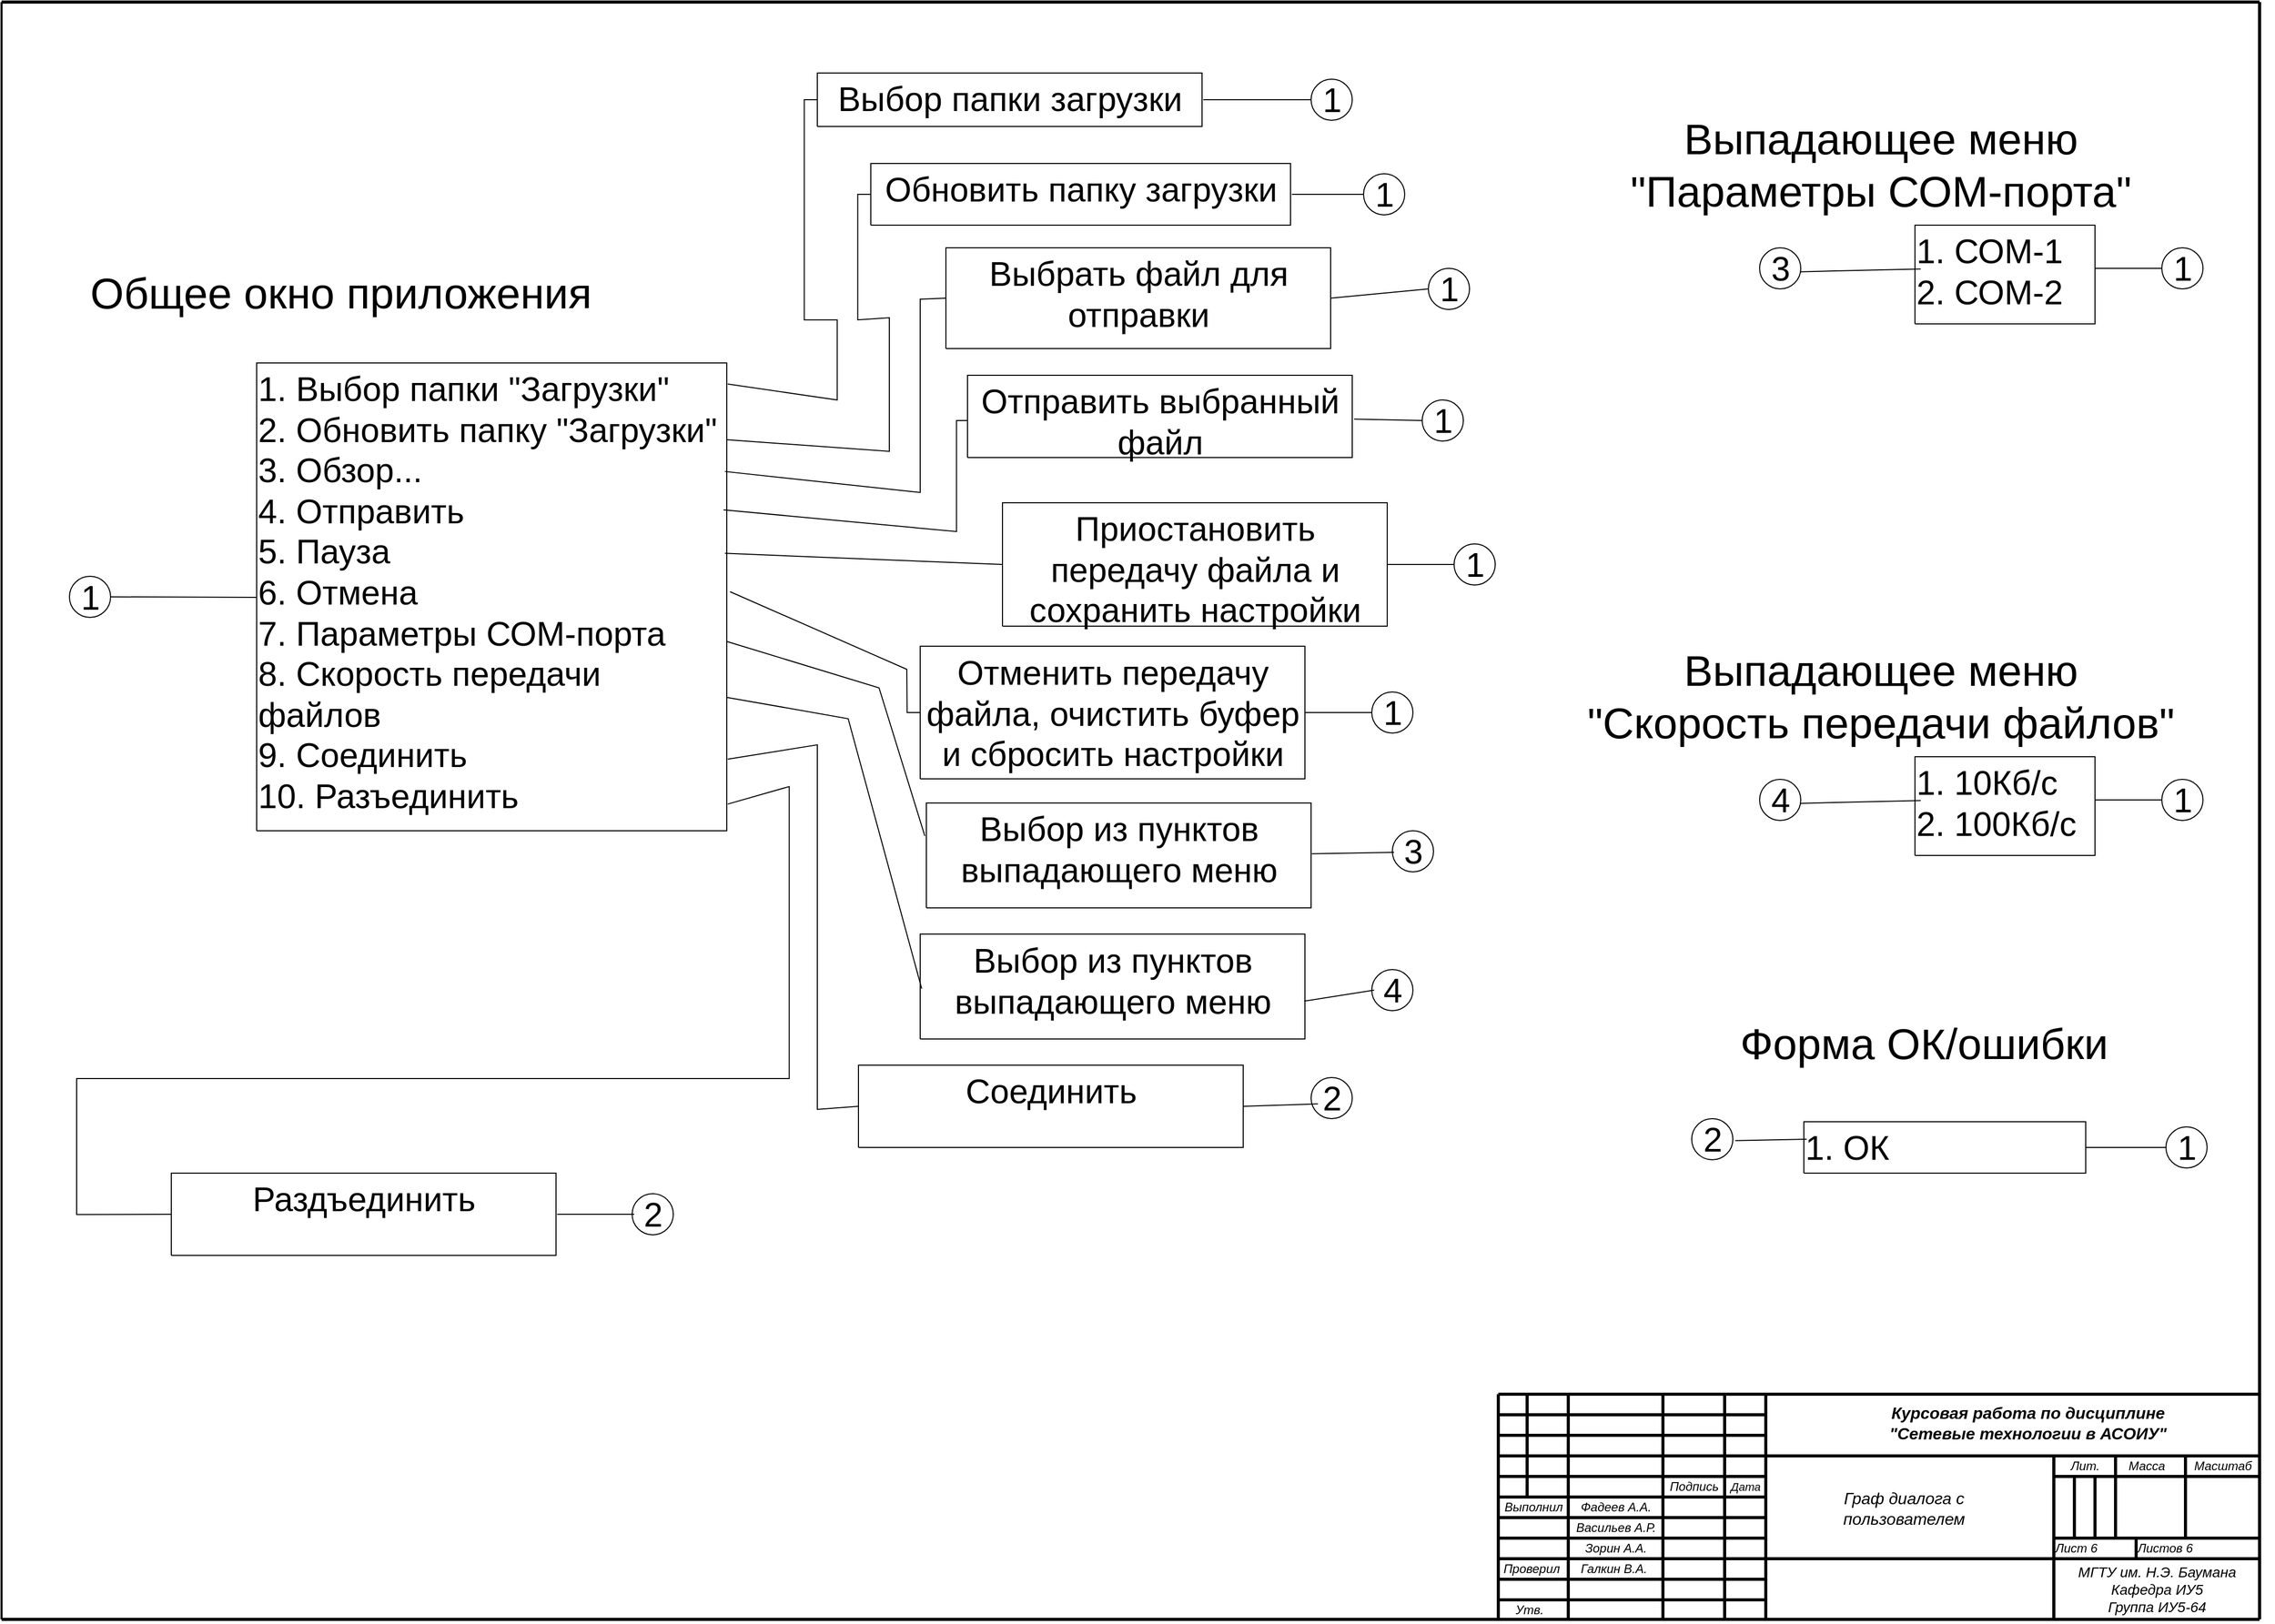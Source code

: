 <mxfile type="github" version="10.6.7"><diagram id="Grph dialog" name="Grph dialog"><mxGraphModel grid="1" shadow="0" math="0" pageHeight="1654" pageWidth="2336" pageScale="1" page="1" fold="1" arrows="1" connect="1" tooltips="1" guides="1" gridSize="10" dy="1840" dx="3016"><root><mxCell id="0" /><mxCell id="1" parent="0" /><mxCell id="6" parent="1" vertex="1" style="vsdxID=102;fillColor=none;gradientColor=none;strokeColor=none;spacingTop=-3;spacingBottom=-3;spacingLeft=-3;spacingRight=-3;labelBackgroundColor=none;rounded=0;html=1;whiteSpace=wrap;" treatAsSingle="0"><mxGeometry as="geometry" height="1572" width="2209" y="31" x="102.5" /></mxCell><mxCell id="103" parent="6" style="vsdxID=103;edgeStyle=none;startArrow=none;endArrow=none;startSize=5;endSize=5;strokeWidth=3;strokeColor=#000000;spacingTop=-3;spacingBottom=-3;spacingLeft=-3;spacingRight=-3;verticalAlign=middle;html=1;labelBackgroundColor=none;rounded=0;" edge="1"><mxGeometry as="geometry" relative="1"><mxPoint as="offset" x="-1" /><Array as="points" /><mxPoint as="sourcePoint" y="1572" /><mxPoint as="targetPoint" y="1572" x="2195" /></mxGeometry></mxCell><mxCell id="104" parent="6" style="vsdxID=190;edgeStyle=none;startArrow=none;endArrow=none;startSize=5;endSize=5;strokeWidth=2;strokeColor=#000000;spacingTop=0;spacingBottom=0;spacingLeft=0;spacingRight=0;verticalAlign=middle;html=1;labelBackgroundColor=none;rounded=0;" edge="1"><mxGeometry as="geometry" relative="1"><Array as="points" /><mxPoint as="sourcePoint" y="1572" /><mxPoint as="targetPoint" y="-1" /></mxGeometry></mxCell><mxCell id="105" parent="6" style="vsdxID=191;edgeStyle=none;startArrow=none;endArrow=none;startSize=5;endSize=5;strokeWidth=3;strokeColor=#000000;spacingTop=0;spacingBottom=0;spacingLeft=0;spacingRight=0;verticalAlign=middle;html=1;labelBackgroundColor=none;rounded=0;" edge="1"><mxGeometry as="geometry" relative="1"><mxPoint as="offset" x="-1" /><Array as="points" /><mxPoint as="sourcePoint" y="-1" /><mxPoint as="targetPoint" y="-1" x="2195" /></mxGeometry></mxCell><mxCell id="106" parent="6" style="vsdxID=192;edgeStyle=none;startArrow=none;endArrow=none;startSize=5;endSize=5;strokeWidth=3;strokeColor=#000000;spacingTop=0;spacingBottom=0;spacingLeft=0;spacingRight=0;verticalAlign=middle;html=1;labelBackgroundColor=none;rounded=0;" edge="1"><mxGeometry as="geometry" relative="1"><Array as="points" /><mxPoint as="sourcePoint" y="-1" x="2195" /><mxPoint as="targetPoint" y="1572" x="2195" /></mxGeometry></mxCell><mxCell id="8" value="&lt;p style=&quot;margin-left: 0 ; margin-right: 0 ; margin-top: 0px ; margin-bottom: 0px ; text-indent: 0 ; direction: ltr&quot;&gt;&lt;font style=&quot;font-size: 42px ; font-family: &amp;#34;arial&amp;#34; ; color: #000000 ; direction: ltr ; letter-spacing: 0px ; line-height: 120% ; opacity: 1&quot;&gt;Общее окно приложения&lt;/font&gt;&lt;font style=&quot;font-size: 42px ; font-family: &amp;#34;arial&amp;#34; ; color: #000000 ; direction: ltr ; letter-spacing: 0px ; line-height: 120% ; opacity: 1&quot;&gt;&lt;br&gt;&lt;/font&gt;&lt;/p&gt;" parent="6" vertex="1" style="verticalAlign=middle;align=center;vsdxID=30;fillColor=none;gradientColor=none;shape=stencil(nZBLDoAgDERP0z3SIyjew0SURgSD+Lu9kMZoXLhwN9O+tukAlrNpJg1SzDH4QW/URgNYgZTkjA4UkwJUgGXng+6DX1zLfmoymdXo17xh5zmRJ6Q42BWCfc2oJfdAr+Yv+AP9Cb7OJ3H/2JG1HNGz/84klThPVCc=);strokeColor=none;labelBackgroundColor=none;rounded=0;html=1;whiteSpace=wrap;"><mxGeometry as="geometry" height="50" width="517" y="258" x="71" /></mxCell><mxCell id="KueBqxnA9W_ju-HSfxb3-181" value="&lt;font style=&quot;font-size: 33px ; font-family: &amp;#34;arial&amp;#34; ; color: #000000 ; direction: ltr ; letter-spacing: 0px ; line-height: 120% ; opacity: 1&quot;&gt;2&lt;br&gt;&lt;/font&gt;" parent="6" vertex="1" style="verticalAlign=middle;align=center;vsdxID=273;fillColor=#FFFFFF;gradientColor=none;shape=stencil(vVHLDsIgEPwajiQU4hfU+h8bu7RELM2CFv9eyMZYjCcP3mZ2Zh/ZEaaPM6wotIqJwgU3N6ZZmKPQ2i0zkksFCTMI09tAOFG4LSPzFaqzomu41wmZ+1Tt0OrB7MD0xE6gc5EoN5qi1vsa1Kmvo1SWkF2UFBIkF5ZmqweaUJY10nqYGiluiOuu3P182P/OKuD9Zuu855T2+mcspcSRmuEJ);strokeColor=#000000;spacingTop=-1;spacingBottom=-1;spacingLeft=-1;spacingRight=-1;labelBackgroundColor=none;rounded=0;html=1;whiteSpace=wrap;"><mxGeometry as="geometry" height="40" width="40" y="1045" x="1273" /></mxCell><mxCell id="KueBqxnA9W_ju-HSfxb3-182" value="&lt;p style=&quot;align:left;margin-left:0;margin-right:0;margin-top:0px;margin-bottom:0px;text-indent:0;valign:top;direction:ltr;&quot;&gt;&lt;font style=&quot;font-size:33px;font-family:Arial;color:#000000;direction:ltr;letter-spacing:0px;line-height:120%;opacity:1&quot;&gt; 1. ОК&lt;br/&gt;&lt;/font&gt;&lt;/p&gt;" parent="6" vertex="1" style="verticalAlign=top;align=left;vsdxID=270;fillColor=#FFFFFF;gradientColor=none;shape=stencil(nZBLDoAgDERP0z3SIyjew0SURgSD+Lu9kMZoXLhwN9O+tukAlrNpJg1SzDH4QW/URgNYgZTkjA4UkwJUgGXng+6DX1zLfmoymdXo17xh5zmRJ6Q42BWCfc2oJfdAr+Yv+AP9Cb7OJ3H/2JG1HNGz/84klThPVCc=);strokeColor=#000000;spacingTop=-1;spacingBottom=-1;spacingLeft=-1;spacingRight=-1;labelBackgroundColor=none;rounded=0;html=1;whiteSpace=wrap;"><mxGeometry as="geometry" height="50" width="274" y="1088" x="1752" /></mxCell><mxCell id="48" value="&lt;p style=&quot;margin-left: 0 ; margin-right: 0 ; margin-top: 0px ; margin-bottom: 0px ; text-indent: 0 ; direction: ltr&quot;&gt;&lt;font style=&quot;font-size: 42px ; font-family: &amp;#34;arial&amp;#34; ; color: #000000 ; direction: ltr ; letter-spacing: 0px ; line-height: 120% ; opacity: 1&quot;&gt;Форма ОК/&lt;/font&gt;&lt;font style=&quot;font-size: 42px ; font-family: &amp;#34;arial&amp;#34; ; color: #000000 ; direction: ltr ; letter-spacing: 0px ; line-height: 120% ; opacity: 1&quot;&gt;ошибки&lt;br&gt;&lt;/font&gt;&lt;/p&gt;" parent="6" vertex="1" style="verticalAlign=middle;align=center;vsdxID=271;fillColor=none;gradientColor=none;shape=stencil(nZBLDoAgDERP0z3SIyjew0SURgSD+Lu9kMZoXLhwN9O+tukAlrNpJg1SzDH4QW/URgNYgZTkjA4UkwJUgGXng+6DX1zLfmoymdXo17xh5zmRJ6Q42BWCfc2oJfdAr+Yv+AP9Cb7OJ3H/2JG1HNGz/84klThPVCc=);strokeColor=none;labelBackgroundColor=none;rounded=0;html=1;whiteSpace=wrap;"><mxGeometry as="geometry" height="75" width="385" y="975.5" x="1676.5" /></mxCell><mxCell id="49" value="&lt;font style=&quot;font-size:33px;font-family:Arial;color:#000000;direction:ltr;letter-spacing:0px;line-height:120%;opacity:1&quot;&gt;1&lt;br/&gt;&lt;/font&gt;" parent="6" vertex="1" style="verticalAlign=middle;align=center;vsdxID=273;fillColor=#FFFFFF;gradientColor=none;shape=stencil(vVHLDsIgEPwajiQU4hfU+h8bu7RELM2CFv9eyMZYjCcP3mZ2Zh/ZEaaPM6wotIqJwgU3N6ZZmKPQ2i0zkksFCTMI09tAOFG4LSPzFaqzomu41wmZ+1Tt0OrB7MD0xE6gc5EoN5qi1vsa1Kmvo1SWkF2UFBIkF5ZmqweaUJY10nqYGiluiOuu3P182P/OKuD9Zuu855T2+mcspcSRmuEJ);strokeColor=#000000;spacingTop=-1;spacingBottom=-1;spacingLeft=-1;spacingRight=-1;labelBackgroundColor=none;rounded=0;html=1;whiteSpace=wrap;"><mxGeometry as="geometry" height="40" width="40" y="1093" x="2104" /></mxCell><mxCell id="68" parent="6" style="vsdxID=274;edgeStyle=none;startArrow=none;endArrow=none;startSize=5;endSize=5;strokeColor=#000000;spacingTop=0;spacingBottom=0;spacingLeft=0;spacingRight=0;verticalAlign=middle;html=1;labelBackgroundColor=#FFFFFF;rounded=0;entryX=0;entryY=0.5;entryDx=0;entryDy=0;entryPerimeter=0;exitX=0.998;exitY=0.5;exitDx=0;exitDy=0;exitPerimeter=0;" edge="1" source="KueBqxnA9W_ju-HSfxb3-182" target="49"><mxGeometry as="geometry" relative="1"><mxPoint as="offset" /><Array as="points" /><mxPoint as="sourcePoint" y="1113" x="2020" /></mxGeometry></mxCell><mxCell id="KueBqxnA9W_ju-HSfxb3-185" value="&lt;font style=&quot;font-size: 33px ; font-family: &amp;#34;arial&amp;#34; ; color: #000000 ; direction: ltr ; letter-spacing: 0px ; line-height: 120% ; opacity: 1&quot;&gt;2&lt;br&gt;&lt;/font&gt;" parent="6" vertex="1" style="verticalAlign=middle;align=center;vsdxID=273;fillColor=#FFFFFF;gradientColor=none;shape=stencil(vVHLDsIgEPwajiQU4hfU+h8bu7RELM2CFv9eyMZYjCcP3mZ2Zh/ZEaaPM6wotIqJwgU3N6ZZmKPQ2i0zkksFCTMI09tAOFG4LSPzFaqzomu41wmZ+1Tt0OrB7MD0xE6gc5EoN5qi1vsa1Kmvo1SWkF2UFBIkF5ZmqweaUJY10nqYGiluiOuu3P182P/OKuD9Zuu855T2+mcspcSRmuEJ);strokeColor=#000000;spacingTop=-1;spacingBottom=-1;spacingLeft=-1;spacingRight=-1;labelBackgroundColor=none;rounded=0;html=1;whiteSpace=wrap;"><mxGeometry as="geometry" height="40" width="40" y="1158" x="613" /></mxCell><mxCell id="KueBqxnA9W_ju-HSfxb3-186" value="&lt;font style=&quot;font-size: 33px ; font-family: &amp;#34;arial&amp;#34; ; color: #000000 ; direction: ltr ; letter-spacing: 0px ; line-height: 120% ; opacity: 1&quot;&gt;2&lt;br&gt;&lt;/font&gt;" parent="6" vertex="1" style="verticalAlign=middle;align=center;vsdxID=273;fillColor=#FFFFFF;gradientColor=none;shape=stencil(vVHLDsIgEPwajiQU4hfU+h8bu7RELM2CFv9eyMZYjCcP3mZ2Zh/ZEaaPM6wotIqJwgU3N6ZZmKPQ2i0zkksFCTMI09tAOFG4LSPzFaqzomu41wmZ+1Tt0OrB7MD0xE6gc5EoN5qi1vsa1Kmvo1SWkF2UFBIkF5ZmqweaUJY10nqYGiluiOuu3P182P/OKuD9Zuu855T2+mcspcSRmuEJ);strokeColor=#000000;spacingTop=-1;spacingBottom=-1;spacingLeft=-1;spacingRight=-1;labelBackgroundColor=none;rounded=0;html=1;whiteSpace=wrap;"><mxGeometry as="geometry" height="40" width="40" y="1085" x="1643" /></mxCell><mxCell id="KueBqxnA9W_ju-HSfxb3-187" parent="6" style="vsdxID=274;edgeStyle=none;startArrow=none;endArrow=none;startSize=5;endSize=5;strokeColor=#000000;spacingTop=0;spacingBottom=0;spacingLeft=0;spacingRight=0;verticalAlign=middle;html=1;labelBackgroundColor=#FFFFFF;rounded=0;exitX=1.058;exitY=0.533;exitDx=0;exitDy=0;exitPerimeter=0;entryX=0.01;entryY=0.34;entryDx=0;entryDy=0;entryPerimeter=0;" edge="1" source="KueBqxnA9W_ju-HSfxb3-186" target="KueBqxnA9W_ju-HSfxb3-182"><mxGeometry as="geometry" relative="1"><mxPoint as="offset" /><Array as="points" /><mxPoint as="sourcePoint" y="927" x="1754" /><mxPoint as="targetPoint" y="927" x="1820" /></mxGeometry></mxCell><mxCell id="KueBqxnA9W_ju-HSfxb3-188" value="&lt;p style=&quot;margin-left: 0 ; margin-right: 0 ; margin-top: 0px ; margin-bottom: 0px ; text-indent: 0 ; direction: ltr&quot;&gt;&lt;font style=&quot;font-size: 33px ; font-family: &amp;#34;arial&amp;#34; ; color: #000000 ; direction: ltr ; letter-spacing: 0px ; line-height: 120% ; opacity: 1&quot;&gt;Выбор из пунктов выпадающего меню&lt;/font&gt;&lt;font style=&quot;font-size: 33px ; font-family: &amp;#34;arial&amp;#34; ; color: #000000 ; direction: ltr ; letter-spacing: 0px ; line-height: 120% ; opacity: 1&quot;&gt;&lt;br&gt;&lt;/font&gt;&lt;/p&gt;" parent="6" vertex="1" style="verticalAlign=top;align=center;vsdxID=217;fillColor=#FFFFFF;gradientColor=none;shape=stencil(nZBLDoAgDERP0z3SIyjew0SURgSD+Lu9kMZoXLhwN9O+tukAlrNpJg1SzDH4QW/URgNYgZTkjA4UkwJUgGXng+6DX1zLfmoymdXo17xh5zmRJ6Q42BWCfc2oJfdAr+Yv+AP9Cb7OJ3H/2JG1HNGz/84klThPVCc=);strokeColor=#000000;spacingTop=-1;spacingBottom=-1;spacingLeft=-1;spacingRight=-1;labelBackgroundColor=none;rounded=0;html=1;whiteSpace=wrap;"><mxGeometry as="geometry" height="102" width="374" y="778" x="899" /></mxCell><mxCell id="KueBqxnA9W_ju-HSfxb3-191" value="&lt;font style=&quot;font-size: 33px ; font-family: &amp;#34;arial&amp;#34; ; color: #000000 ; direction: ltr ; letter-spacing: 0px ; line-height: 120% ; opacity: 1&quot;&gt;3&lt;br&gt;&lt;/font&gt;" parent="6" vertex="1" style="verticalAlign=middle;align=center;vsdxID=226;fillColor=#FFFFFF;gradientColor=none;shape=stencil(vVHLDsIgEPwajiQU4hfU+h8bu7RELM2CFv9eyMZYjCcP3mZ2Zh/ZEaaPM6wotIqJwgU3N6ZZmKPQ2i0zkksFCTMI09tAOFG4LSPzFaqzomu41wmZ+1Tt0OrB7MD0xE6gc5EoN5qi1vsa1Kmvo1SWkF2UFBIkF5ZmqweaUJY10nqYGiluiOuu3P182P/OKuD9Zuu855T2+mcspcSRmuEJ);strokeColor=#000000;spacingTop=-1;spacingBottom=-1;spacingLeft=-1;spacingRight=-1;labelBackgroundColor=none;rounded=0;html=1;whiteSpace=wrap;"><mxGeometry as="geometry" height="40" width="40" y="805" x="1352" /></mxCell><mxCell id="KueBqxnA9W_ju-HSfxb3-192" parent="6" style="vsdxID=227;edgeStyle=none;startArrow=none;endArrow=none;startSize=5;endSize=5;strokeColor=#000000;spacingTop=0;spacingBottom=0;spacingLeft=0;spacingRight=0;verticalAlign=middle;html=1;labelBackgroundColor=#FFFFFF;rounded=0;exitX=0.041;exitY=0.525;exitDx=0;exitDy=0;exitPerimeter=0;entryX=1.002;entryY=0.484;entryDx=0;entryDy=0;entryPerimeter=0;" edge="1" source="KueBqxnA9W_ju-HSfxb3-191" target="KueBqxnA9W_ju-HSfxb3-188"><mxGeometry as="geometry" relative="1"><mxPoint as="offset" x="-1" /><Array as="points" /><mxPoint as="sourcePoint" y="700" x="1343" /><mxPoint as="targetPoint" y="700" x="1277" /></mxGeometry></mxCell><mxCell id="33" value="&lt;p style=&quot;margin-left: 0 ; margin-right: 0 ; margin-top: 0px ; margin-bottom: 0px ; text-indent: 0 ; direction: ltr&quot;&gt;&lt;font style=&quot;font-size: 33px ; font-family: &amp;#34;arial&amp;#34; ; color: #000000 ; direction: ltr ; letter-spacing: 0px ; line-height: 120% ; opacity: 1&quot;&gt;Соединить&lt;/font&gt;&lt;/p&gt;" parent="6" vertex="1" style="verticalAlign=top;align=center;vsdxID=245;fillColor=#FFFFFF;gradientColor=none;shape=stencil(nZBLDoAgDERP0z3SIyjew0SURgSD+Lu9kMZoXLhwN9O+tukAlrNpJg1SzDH4QW/URgNYgZTkjA4UkwJUgGXng+6DX1zLfmoymdXo17xh5zmRJ6Q42BWCfc2oJfdAr+Yv+AP9Cb7OJ3H/2JG1HNGz/84klThPVCc=);strokeColor=#000000;spacingTop=-1;spacingBottom=-1;spacingLeft=-1;spacingRight=-1;labelBackgroundColor=none;rounded=0;html=1;whiteSpace=wrap;"><mxGeometry as="geometry" height="80" width="374" y="1033" x="833" /></mxCell><mxCell id="KueBqxnA9W_ju-HSfxb3-184" parent="6" style="vsdxID=274;edgeStyle=none;startArrow=none;endArrow=none;startSize=5;endSize=5;strokeColor=#000000;spacingTop=0;spacingBottom=0;spacingLeft=0;spacingRight=0;verticalAlign=middle;html=1;labelBackgroundColor=#FFFFFF;rounded=0;exitX=1;exitY=0.5;exitDx=0;exitDy=0;exitPerimeter=0;entryX=0.166;entryY=0.641;entryDx=0;entryDy=0;entryPerimeter=0;" edge="1" source="33" target="KueBqxnA9W_ju-HSfxb3-181"><mxGeometry as="geometry" relative="1"><mxPoint as="offset" /><Array as="points" /><mxPoint as="sourcePoint" y="1176" x="1499" /><mxPoint as="targetPoint" y="970" x="1273" /></mxGeometry></mxCell><mxCell id="KueBqxnA9W_ju-HSfxb3-193" value="&lt;p style=&quot;margin-left: 0 ; margin-right: 0 ; margin-top: 0px ; margin-bottom: 0px ; text-indent: 0 ; direction: ltr&quot;&gt;&lt;font style=&quot;font-size: 33px ; font-family: &amp;#34;arial&amp;#34; ; color: #000000 ; direction: ltr ; letter-spacing: 0px ; line-height: 120% ; opacity: 1&quot;&gt;Выбор из пунктов выпадающего меню&lt;/font&gt;&lt;font style=&quot;font-size: 33px ; font-family: &amp;#34;arial&amp;#34; ; color: #000000 ; direction: ltr ; letter-spacing: 0px ; line-height: 120% ; opacity: 1&quot;&gt;&lt;br&gt;&lt;/font&gt;&lt;/p&gt;" parent="6" vertex="1" style="verticalAlign=top;align=center;vsdxID=217;fillColor=#FFFFFF;gradientColor=none;shape=stencil(nZBLDoAgDERP0z3SIyjew0SURgSD+Lu9kMZoXLhwN9O+tukAlrNpJg1SzDH4QW/URgNYgZTkjA4UkwJUgGXng+6DX1zLfmoymdXo17xh5zmRJ6Q42BWCfc2oJfdAr+Yv+AP9Cb7OJ3H/2JG1HNGz/84klThPVCc=);strokeColor=#000000;spacingTop=-1;spacingBottom=-1;spacingLeft=-1;spacingRight=-1;labelBackgroundColor=none;rounded=0;html=1;whiteSpace=wrap;"><mxGeometry as="geometry" height="102" width="374" y="905.5" x="893" /></mxCell><mxCell id="KueBqxnA9W_ju-HSfxb3-194" value="&lt;font style=&quot;font-size: 33px ; font-family: &amp;#34;arial&amp;#34; ; color: #000000 ; direction: ltr ; letter-spacing: 0px ; line-height: 120% ; opacity: 1&quot;&gt;4&lt;br&gt;&lt;/font&gt;" parent="6" vertex="1" style="verticalAlign=middle;align=center;vsdxID=226;fillColor=#FFFFFF;gradientColor=none;shape=stencil(vVHLDsIgEPwajiQU4hfU+h8bu7RELM2CFv9eyMZYjCcP3mZ2Zh/ZEaaPM6wotIqJwgU3N6ZZmKPQ2i0zkksFCTMI09tAOFG4LSPzFaqzomu41wmZ+1Tt0OrB7MD0xE6gc5EoN5qi1vsa1Kmvo1SWkF2UFBIkF5ZmqweaUJY10nqYGiluiOuu3P182P/OKuD9Zuu855T2+mcspcSRmuEJ);strokeColor=#000000;spacingTop=-1;spacingBottom=-1;spacingLeft=-1;spacingRight=-1;labelBackgroundColor=none;rounded=0;html=1;whiteSpace=wrap;"><mxGeometry as="geometry" height="40" width="40" y="940" x="1332" /></mxCell><mxCell id="KueBqxnA9W_ju-HSfxb3-195" parent="6" style="vsdxID=227;edgeStyle=none;startArrow=none;endArrow=none;startSize=5;endSize=5;strokeColor=#000000;spacingTop=0;spacingBottom=0;spacingLeft=0;spacingRight=0;verticalAlign=middle;html=1;labelBackgroundColor=#FFFFFF;rounded=0;exitX=0.058;exitY=0.5;exitDx=0;exitDy=0;exitPerimeter=0;entryX=0.998;entryY=0.639;entryDx=0;entryDy=0;entryPerimeter=0;" edge="1" source="KueBqxnA9W_ju-HSfxb3-194" target="KueBqxnA9W_ju-HSfxb3-193"><mxGeometry as="geometry" relative="1"><mxPoint as="offset" x="-1" /><Array as="points" /><mxPoint as="sourcePoint" y="836" x="1363" /><mxPoint as="targetPoint" y="838" x="1283" /></mxGeometry></mxCell><mxCell id="KueBqxnA9W_ju-HSfxb3-197" value="&lt;p style=&quot;margin-left: 0 ; margin-right: 0 ; margin-top: 0px ; margin-bottom: 0px ; text-indent: 0 ; direction: ltr&quot;&gt;&lt;font style=&quot;font-size: 33px ; font-family: &amp;#34;arial&amp;#34; ; color: #000000 ; direction: ltr ; letter-spacing: 0px ; line-height: 120% ; opacity: 1&quot;&gt;1. СОМ-1&lt;br&gt;2. СОМ-2&lt;br&gt;&lt;/font&gt;&lt;br&gt;&lt;/p&gt;" parent="6" vertex="1" style="verticalAlign=top;align=left;vsdxID=2;fillColor=#FFFFFF;gradientColor=none;shape=stencil(nZBLDoAgDERP0z3SIyjew0SURgSD+Lu9kMZoXLhwN9O+tukAlrNpJg1SzDH4QW/URgNYgZTkjA4UkwJUgGXng+6DX1zLfmoymdXo17xh5zmRJ6Q42BWCfc2oJfdAr+Yv+AP9Cb7OJ3H/2JG1HNGz/84klThPVCc=);strokeColor=#000000;spacingTop=-1;spacingBottom=-1;spacingLeft=-1;spacingRight=-1;labelBackgroundColor=none;rounded=0;html=1;whiteSpace=wrap;"><mxGeometry as="geometry" height="96" width="175" y="216" x="1860" /></mxCell><mxCell id="KueBqxnA9W_ju-HSfxb3-198" value="&lt;p style=&quot;margin-left: 0 ; margin-right: 0 ; margin-top: 0px ; margin-bottom: 0px ; text-indent: 0 ; direction: ltr&quot;&gt;&lt;font style=&quot;font-size: 42px ; font-family: &amp;#34;arial&amp;#34; ; color: #000000 ; direction: ltr ; letter-spacing: 0px ; line-height: 120% ; opacity: 1&quot;&gt;Выпадающее меню&lt;/font&gt;&lt;/p&gt;&lt;p style=&quot;margin-left: 0 ; margin-right: 0 ; margin-top: 0px ; margin-bottom: 0px ; text-indent: 0 ; direction: ltr&quot;&gt;&lt;font style=&quot;font-size: 42px ; font-family: &amp;#34;arial&amp;#34; ; color: #000000 ; direction: ltr ; letter-spacing: 0px ; line-height: 120% ; opacity: 1&quot;&gt;&quot;Параметры СОМ-порта&quot;&lt;/font&gt;&lt;font style=&quot;font-size: 42px ; font-family: &amp;#34;arial&amp;#34; ; color: #000000 ; direction: ltr ; letter-spacing: 0px ; line-height: 120% ; opacity: 1&quot;&gt;&lt;br&gt;&lt;/font&gt;&lt;/p&gt;" parent="6" vertex="1" style="verticalAlign=middle;align=center;vsdxID=271;fillColor=none;gradientColor=none;shape=stencil(nZBLDoAgDERP0z3SIyjew0SURgSD+Lu9kMZoXLhwN9O+tukAlrNpJg1SzDH4QW/URgNYgZTkjA4UkwJUgGXng+6DX1zLfmoymdXo17xh5zmRJ6Q42BWCfc2oJfdAr+Yv+AP9Cb7OJ3H/2JG1HNGz/84klThPVCc=);strokeColor=none;labelBackgroundColor=none;rounded=0;html=1;whiteSpace=wrap;"><mxGeometry as="geometry" height="75" width="675" y="120" x="1489" /></mxCell><mxCell id="KueBqxnA9W_ju-HSfxb3-199" value="&lt;font style=&quot;font-size:33px;font-family:Arial;color:#000000;direction:ltr;letter-spacing:0px;line-height:120%;opacity:1&quot;&gt;1&lt;br/&gt;&lt;/font&gt;" parent="6" vertex="1" style="verticalAlign=middle;align=center;vsdxID=224;fillColor=#FFFFFF;gradientColor=none;shape=stencil(vVHLDsIgEPwajiQU4hfU+h8bu7RELM2CFv9eyMZYjCcP3mZ2Zh/ZEaaPM6wotIqJwgU3N6ZZmKPQ2i0zkksFCTMI09tAOFG4LSPzFaqzomu41wmZ+1Tt0OrB7MD0xE6gc5EoN5qi1vsa1Kmvo1SWkF2UFBIkF5ZmqweaUJY10nqYGiluiOuu3P182P/OKuD9Zuu855T2+mcspcSRmuEJ);strokeColor=#000000;spacingTop=-1;spacingBottom=-1;spacingLeft=-1;spacingRight=-1;labelBackgroundColor=none;rounded=0;html=1;whiteSpace=wrap;"><mxGeometry as="geometry" height="40" width="40" y="238" x="2100" /></mxCell><mxCell id="KueBqxnA9W_ju-HSfxb3-200" parent="6" style="vsdxID=225;edgeStyle=none;startArrow=none;endArrow=none;startSize=5;endSize=5;strokeColor=#000000;spacingTop=0;spacingBottom=0;spacingLeft=0;spacingRight=0;verticalAlign=middle;html=1;labelBackgroundColor=#FFFFFF;rounded=0;exitX=0;exitY=0.5;exitDx=0;exitDy=0;exitPerimeter=0;entryX=1;entryY=0.5;entryDx=0;entryDy=0;entryPerimeter=0;" edge="1" source="KueBqxnA9W_ju-HSfxb3-199"><mxGeometry as="geometry" relative="1"><mxPoint as="offset" x="-1" /><Array as="points" /><mxPoint as="targetPoint" y="258" x="2035" /></mxGeometry></mxCell><mxCell id="KueBqxnA9W_ju-HSfxb3-201" value="&lt;font style=&quot;font-size: 33px ; font-family: &amp;#34;arial&amp;#34; ; color: #000000 ; direction: ltr ; letter-spacing: 0px ; line-height: 120% ; opacity: 1&quot;&gt;3&lt;br&gt;&lt;/font&gt;" parent="6" vertex="1" style="verticalAlign=middle;align=center;vsdxID=226;fillColor=#FFFFFF;gradientColor=none;shape=stencil(vVHLDsIgEPwajiQU4hfU+h8bu7RELM2CFv9eyMZYjCcP3mZ2Zh/ZEaaPM6wotIqJwgU3N6ZZmKPQ2i0zkksFCTMI09tAOFG4LSPzFaqzomu41wmZ+1Tt0OrB7MD0xE6gc5EoN5qi1vsa1Kmvo1SWkF2UFBIkF5ZmqweaUJY10nqYGiluiOuu3P182P/OKuD9Zuu855T2+mcspcSRmuEJ);strokeColor=#000000;spacingTop=-1;spacingBottom=-1;spacingLeft=-1;spacingRight=-1;labelBackgroundColor=none;rounded=0;html=1;whiteSpace=wrap;"><mxGeometry as="geometry" height="40" width="40" y="238" x="1709" /></mxCell><mxCell id="KueBqxnA9W_ju-HSfxb3-202" parent="6" style="vsdxID=225;edgeStyle=none;startArrow=none;endArrow=none;startSize=5;endSize=5;strokeColor=#000000;spacingTop=0;spacingBottom=0;spacingLeft=0;spacingRight=0;verticalAlign=middle;html=1;labelBackgroundColor=#FFFFFF;rounded=0;exitX=0.032;exitY=0.444;exitDx=0;exitDy=0;exitPerimeter=0;entryX=0.983;entryY=0.583;entryDx=0;entryDy=0;entryPerimeter=0;" edge="1" source="KueBqxnA9W_ju-HSfxb3-197" target="KueBqxnA9W_ju-HSfxb3-201"><mxGeometry as="geometry" relative="1"><mxPoint as="offset" x="-1" /><Array as="points" /><mxPoint as="targetPoint" y="268" x="2045" /><mxPoint as="sourcePoint" y="268" x="2111" /></mxGeometry></mxCell><mxCell id="KueBqxnA9W_ju-HSfxb3-203" value="&lt;p style=&quot;margin-left: 0 ; margin-right: 0 ; margin-top: 0px ; margin-bottom: 0px ; text-indent: 0 ; direction: ltr&quot;&gt;&lt;font style=&quot;font-size: 33px ; font-family: &amp;#34;arial&amp;#34; ; color: #000000 ; direction: ltr ; letter-spacing: 0px ; line-height: 120% ; opacity: 1&quot;&gt;1. 10Кб/с&lt;br&gt;2. 100Кб/с&lt;br&gt;&lt;/font&gt;&lt;br&gt;&lt;/p&gt;" parent="6" vertex="1" style="verticalAlign=top;align=left;vsdxID=2;fillColor=#FFFFFF;gradientColor=none;shape=stencil(nZBLDoAgDERP0z3SIyjew0SURgSD+Lu9kMZoXLhwN9O+tukAlrNpJg1SzDH4QW/URgNYgZTkjA4UkwJUgGXng+6DX1zLfmoymdXo17xh5zmRJ6Q42BWCfc2oJfdAr+Yv+AP9Cb7OJ3H/2JG1HNGz/84klThPVCc=);strokeColor=#000000;spacingTop=-1;spacingBottom=-1;spacingLeft=-1;spacingRight=-1;labelBackgroundColor=none;rounded=0;html=1;whiteSpace=wrap;"><mxGeometry as="geometry" height="96" width="175" y="733" x="1860" /></mxCell><mxCell id="KueBqxnA9W_ju-HSfxb3-204" value="&lt;p style=&quot;margin-left: 0 ; margin-right: 0 ; margin-top: 0px ; margin-bottom: 0px ; text-indent: 0 ; direction: ltr&quot;&gt;&lt;font style=&quot;font-size: 42px ; font-family: &amp;#34;arial&amp;#34; ; color: #000000 ; direction: ltr ; letter-spacing: 0px ; line-height: 120% ; opacity: 1&quot;&gt;Выпадающее меню&lt;/font&gt;&lt;/p&gt;&lt;p style=&quot;margin-left: 0 ; margin-right: 0 ; margin-top: 0px ; margin-bottom: 0px ; text-indent: 0 ; direction: ltr&quot;&gt;&lt;font style=&quot;font-size: 42px ; font-family: &amp;#34;arial&amp;#34; ; color: #000000 ; direction: ltr ; letter-spacing: 0px ; line-height: 120% ; opacity: 1&quot;&gt;&quot;Скорость передачи файлов&quot;&lt;/font&gt;&lt;font style=&quot;font-size: 42px ; font-family: &amp;#34;arial&amp;#34; ; color: #000000 ; direction: ltr ; letter-spacing: 0px ; line-height: 120% ; opacity: 1&quot;&gt;&lt;br&gt;&lt;/font&gt;&lt;/p&gt;" parent="6" vertex="1" style="verticalAlign=middle;align=center;vsdxID=271;fillColor=none;gradientColor=none;shape=stencil(nZBLDoAgDERP0z3SIyjew0SURgSD+Lu9kMZoXLhwN9O+tukAlrNpJg1SzDH4QW/URgNYgZTkjA4UkwJUgGXng+6DX1zLfmoymdXo17xh5zmRJ6Q42BWCfc2oJfdAr+Yv+AP9Cb7OJ3H/2JG1HNGz/84klThPVCc=);strokeColor=none;labelBackgroundColor=none;rounded=0;html=1;whiteSpace=wrap;"><mxGeometry as="geometry" height="75" width="675" y="637" x="1489" /></mxCell><mxCell id="KueBqxnA9W_ju-HSfxb3-205" value="&lt;font style=&quot;font-size:33px;font-family:Arial;color:#000000;direction:ltr;letter-spacing:0px;line-height:120%;opacity:1&quot;&gt;1&lt;br/&gt;&lt;/font&gt;" parent="6" vertex="1" style="verticalAlign=middle;align=center;vsdxID=224;fillColor=#FFFFFF;gradientColor=none;shape=stencil(vVHLDsIgEPwajiQU4hfU+h8bu7RELM2CFv9eyMZYjCcP3mZ2Zh/ZEaaPM6wotIqJwgU3N6ZZmKPQ2i0zkksFCTMI09tAOFG4LSPzFaqzomu41wmZ+1Tt0OrB7MD0xE6gc5EoN5qi1vsa1Kmvo1SWkF2UFBIkF5ZmqweaUJY10nqYGiluiOuu3P182P/OKuD9Zuu855T2+mcspcSRmuEJ);strokeColor=#000000;spacingTop=-1;spacingBottom=-1;spacingLeft=-1;spacingRight=-1;labelBackgroundColor=none;rounded=0;html=1;whiteSpace=wrap;"><mxGeometry as="geometry" height="40" width="40" y="755" x="2100" /></mxCell><mxCell id="KueBqxnA9W_ju-HSfxb3-206" parent="6" style="vsdxID=225;edgeStyle=none;startArrow=none;endArrow=none;startSize=5;endSize=5;strokeColor=#000000;spacingTop=0;spacingBottom=0;spacingLeft=0;spacingRight=0;verticalAlign=middle;html=1;labelBackgroundColor=#FFFFFF;rounded=0;exitX=0;exitY=0.5;exitDx=0;exitDy=0;exitPerimeter=0;entryX=1;entryY=0.5;entryDx=0;entryDy=0;entryPerimeter=0;" edge="1" source="KueBqxnA9W_ju-HSfxb3-205"><mxGeometry as="geometry" relative="1"><mxPoint as="offset" x="-1" /><Array as="points" /><mxPoint as="targetPoint" y="775" x="2035" /></mxGeometry></mxCell><mxCell id="KueBqxnA9W_ju-HSfxb3-207" value="&lt;font style=&quot;font-size: 33px ; font-family: &amp;#34;arial&amp;#34; ; color: #000000 ; direction: ltr ; letter-spacing: 0px ; line-height: 120% ; opacity: 1&quot;&gt;4&lt;br&gt;&lt;/font&gt;" parent="6" vertex="1" style="verticalAlign=middle;align=center;vsdxID=226;fillColor=#FFFFFF;gradientColor=none;shape=stencil(vVHLDsIgEPwajiQU4hfU+h8bu7RELM2CFv9eyMZYjCcP3mZ2Zh/ZEaaPM6wotIqJwgU3N6ZZmKPQ2i0zkksFCTMI09tAOFG4LSPzFaqzomu41wmZ+1Tt0OrB7MD0xE6gc5EoN5qi1vsa1Kmvo1SWkF2UFBIkF5ZmqweaUJY10nqYGiluiOuu3P182P/OKuD9Zuu855T2+mcspcSRmuEJ);strokeColor=#000000;spacingTop=-1;spacingBottom=-1;spacingLeft=-1;spacingRight=-1;labelBackgroundColor=none;rounded=0;html=1;whiteSpace=wrap;"><mxGeometry as="geometry" height="40" width="40" y="755" x="1709" /></mxCell><mxCell id="KueBqxnA9W_ju-HSfxb3-208" parent="6" style="vsdxID=225;edgeStyle=none;startArrow=none;endArrow=none;startSize=5;endSize=5;strokeColor=#000000;spacingTop=0;spacingBottom=0;spacingLeft=0;spacingRight=0;verticalAlign=middle;html=1;labelBackgroundColor=#FFFFFF;rounded=0;exitX=0.032;exitY=0.444;exitDx=0;exitDy=0;exitPerimeter=0;entryX=0.983;entryY=0.583;entryDx=0;entryDy=0;entryPerimeter=0;" edge="1" source="KueBqxnA9W_ju-HSfxb3-203" target="KueBqxnA9W_ju-HSfxb3-207"><mxGeometry as="geometry" relative="1"><mxPoint as="offset" x="-1" /><Array as="points" /><mxPoint as="targetPoint" y="731" x="1918" /><mxPoint as="sourcePoint" y="731" x="1984" /></mxGeometry></mxCell><mxCell id="9" value="&lt;p style=&quot;margin-left: 0 ; margin-right: 0 ; margin-top: 0px ; margin-bottom: 0px ; text-indent: 0 ; direction: ltr&quot;&gt;&lt;font style=&quot;font-size: 33px ; font-family: &amp;#34;arial&amp;#34; ; color: #000000 ; direction: ltr ; letter-spacing: 0px ; line-height: 120% ; opacity: 1&quot;&gt;1. Выбор папки &quot;Загрузки&quot;&lt;br&gt;2. Обновить папку &quot;Загрузки&quot;&lt;br&gt;3. Обзор...&lt;br&gt;4. Отправить&lt;br&gt;5. Пауза&lt;br&gt;6. Отмена&lt;br&gt;7. Параметры СОМ-порта&lt;br&gt;&lt;/font&gt;&lt;/p&gt;&lt;div&gt;&lt;font style=&quot;font-size: 33px ; font-family: &amp;#34;arial&amp;#34; ; color: #000000 ; direction: ltr ; letter-spacing: 0px ; line-height: 120% ; opacity: 1&quot;&gt;8. Скорость передачи файлов&lt;/font&gt;&lt;/div&gt;&lt;div&gt;&lt;font style=&quot;font-size: 33px ; font-family: &amp;#34;arial&amp;#34; ; color: #000000 ; direction: ltr ; letter-spacing: 0px ; line-height: 120% ; opacity: 1&quot;&gt;9. Соединить&lt;/font&gt;&lt;/div&gt;&lt;div&gt;&lt;font style=&quot;font-size: 33px ; font-family: &amp;#34;arial&amp;#34; ; color: #000000 ; direction: ltr ; letter-spacing: 0px ; line-height: 120% ; opacity: 1&quot;&gt;10. Разъединить&lt;/font&gt;&lt;/div&gt;" parent="1" vertex="1" style="verticalAlign=top;align=left;vsdxID=2;fillColor=#FFFFFF;gradientColor=none;shape=stencil(nZBLDoAgDERP0z3SIyjew0SURgSD+Lu9kMZoXLhwN9O+tukAlrNpJg1SzDH4QW/URgNYgZTkjA4UkwJUgGXng+6DX1zLfmoymdXo17xh5zmRJ6Q42BWCfc2oJfdAr+Yv+AP9Cb7OJ3H/2JG1HNGz/84klThPVCc=);strokeColor=#000000;spacingTop=-1;spacingBottom=-1;spacingLeft=-1;spacingRight=-1;labelBackgroundColor=none;rounded=0;html=1;whiteSpace=wrap;"><mxGeometry as="geometry" height="455" width="457" y="381" x="350.5" /></mxCell><mxCell id="11" value="&lt;font style=&quot;font-size:33px;font-family:Arial;color:#000000;direction:ltr;letter-spacing:0px;line-height:120%;opacity:1&quot;&gt;1&lt;br/&gt;&lt;/font&gt;" parent="1" vertex="1" style="verticalAlign=middle;align=center;vsdxID=203;fillColor=#FFFFFF;gradientColor=none;shape=stencil(vVHLDsIgEPwajiQU4hfU+h8bu7RELM2CFv9eyMZYjCcP3mZ2Zh/ZEaaPM6wotIqJwgU3N6ZZmKPQ2i0zkksFCTMI09tAOFG4LSPzFaqzomu41wmZ+1Tt0OrB7MD0xE6gc5EoN5qi1vsa1Kmvo1SWkF2UFBIkF5ZmqweaUJY10nqYGiluiOuu3P182P/OKuD9Zuu855T2+mcspcSRmuEJ);strokeColor=#000000;spacingTop=-1;spacingBottom=-1;spacingLeft=-1;spacingRight=-1;labelBackgroundColor=none;rounded=0;html=1;whiteSpace=wrap;"><mxGeometry as="geometry" height="40" width="40" y="588.5" x="168.5" /></mxCell><mxCell id="12" value="&lt;p style=&quot;margin-left: 0 ; margin-right: 0 ; margin-top: 0px ; margin-bottom: 0px ; text-indent: 0 ; direction: ltr&quot;&gt;&lt;font style=&quot;font-size: 33px ; font-family: &amp;#34;arial&amp;#34; ; color: #000000 ; direction: ltr ; letter-spacing: 0px ; line-height: 120% ; opacity: 1&quot;&gt;Выбор папки загрузки&lt;/font&gt;&lt;/p&gt;" parent="1" vertex="1" style="verticalAlign=top;align=center;vsdxID=205;fillColor=#FFFFFF;gradientColor=none;shape=stencil(nZBLDoAgDERP0z3SIyjew0SURgSD+Lu9kMZoXLhwN9O+tukAlrNpJg1SzDH4QW/URgNYgZTkjA4UkwJUgGXng+6DX1zLfmoymdXo17xh5zmRJ6Q42BWCfc2oJfdAr+Yv+AP9Cb7OJ3H/2JG1HNGz/84klThPVCc=);strokeColor=#000000;spacingTop=-1;spacingBottom=-1;spacingLeft=-1;spacingRight=-1;labelBackgroundColor=none;rounded=0;html=1;whiteSpace=wrap;"><mxGeometry as="geometry" height="52" width="374" y="99" x="895.5" /></mxCell><mxCell id="13" value="&lt;font style=&quot;font-size:33px;font-family:Arial;color:#000000;direction:ltr;letter-spacing:0px;line-height:120%;opacity:1&quot;&gt;1&lt;br/&gt;&lt;/font&gt;" parent="1" vertex="1" style="verticalAlign=middle;align=center;vsdxID=207;fillColor=#FFFFFF;gradientColor=none;shape=stencil(vVHLDsIgEPwajiQU4hfU+h8bu7RELM2CFv9eyMZYjCcP3mZ2Zh/ZEaaPM6wotIqJwgU3N6ZZmKPQ2i0zkksFCTMI09tAOFG4LSPzFaqzomu41wmZ+1Tt0OrB7MD0xE6gc5EoN5qi1vsa1Kmvo1SWkF2UFBIkF5ZmqweaUJY10nqYGiluiOuu3P182P/OKuD9Zuu855T2+mcspcSRmuEJ);strokeColor=#000000;spacingTop=-1;spacingBottom=-1;spacingLeft=-1;spacingRight=-1;labelBackgroundColor=none;rounded=0;html=1;whiteSpace=wrap;"><mxGeometry as="geometry" height="40" width="40" y="105" x="1375.5" /></mxCell><mxCell id="14" value="&lt;p style=&quot;margin-left: 0 ; margin-right: 0 ; margin-top: 0px ; margin-bottom: 0px ; text-indent: 0 ; direction: ltr&quot;&gt;&lt;font style=&quot;font-size: 33px ; font-family: &amp;#34;arial&amp;#34; ; color: #000000 ; direction: ltr ; letter-spacing: 0px ; line-height: 120% ; opacity: 1&quot;&gt;Обновить папку загрузки&lt;/font&gt;&lt;/p&gt;" parent="1" vertex="1" style="verticalAlign=top;align=center;vsdxID=209;fillColor=#FFFFFF;gradientColor=none;shape=stencil(nZBLDoAgDERP0z3SIyjew0SURgSD+Lu9kMZoXLhwN9O+tukAlrNpJg1SzDH4QW/URgNYgZTkjA4UkwJUgGXng+6DX1zLfmoymdXo17xh5zmRJ6Q42BWCfc2oJfdAr+Yv+AP9Cb7OJ3H/2JG1HNGz/84klThPVCc=);strokeColor=#000000;spacingTop=-1;spacingBottom=-1;spacingLeft=-1;spacingRight=-1;labelBackgroundColor=none;rounded=0;html=1;whiteSpace=wrap;"><mxGeometry as="geometry" height="60" width="408" y="187" x="947.5" /></mxCell><mxCell id="15" value="&lt;font style=&quot;font-size:33px;font-family:Arial;color:#000000;direction:ltr;letter-spacing:0px;line-height:120%;opacity:1&quot;&gt;1&lt;br/&gt;&lt;/font&gt;" parent="1" vertex="1" style="verticalAlign=middle;align=center;vsdxID=211;fillColor=#FFFFFF;gradientColor=none;shape=stencil(vVHLDsIgEPwajiQU4hfU+h8bu7RELM2CFv9eyMZYjCcP3mZ2Zh/ZEaaPM6wotIqJwgU3N6ZZmKPQ2i0zkksFCTMI09tAOFG4LSPzFaqzomu41wmZ+1Tt0OrB7MD0xE6gc5EoN5qi1vsa1Kmvo1SWkF2UFBIkF5ZmqweaUJY10nqYGiluiOuu3P182P/OKuD9Zuu855T2+mcspcSRmuEJ);strokeColor=#000000;spacingTop=-1;spacingBottom=-1;spacingLeft=-1;spacingRight=-1;labelBackgroundColor=none;rounded=0;html=1;whiteSpace=wrap;"><mxGeometry as="geometry" height="40" width="40" y="197" x="1426.5" /></mxCell><mxCell id="16" value="&lt;p style=&quot;margin-left: 0 ; margin-right: 0 ; margin-top: 0px ; margin-bottom: 0px ; text-indent: 0 ; direction: ltr&quot;&gt;&lt;font style=&quot;font-size: 33px ; font-family: &amp;#34;arial&amp;#34; ; color: #000000 ; direction: ltr ; letter-spacing: 0px ; line-height: 120% ; opacity: 1&quot;&gt;Выбрать файл для отправки&lt;/font&gt;&lt;/p&gt;" parent="1" vertex="1" style="verticalAlign=top;align=center;vsdxID=213;fillColor=#FFFFFF;gradientColor=none;shape=stencil(nZBLDoAgDERP0z3SIyjew0SURgSD+Lu9kMZoXLhwN9O+tukAlrNpJg1SzDH4QW/URgNYgZTkjA4UkwJUgGXng+6DX1zLfmoymdXo17xh5zmRJ6Q42BWCfc2oJfdAr+Yv+AP9Cb7OJ3H/2JG1HNGz/84klThPVCc=);strokeColor=#000000;spacingTop=-1;spacingBottom=-1;spacingLeft=-1;spacingRight=-1;labelBackgroundColor=none;rounded=0;html=1;whiteSpace=wrap;"><mxGeometry as="geometry" height="98" width="374" y="269" x="1020.5" /></mxCell><mxCell id="17" value="&lt;font style=&quot;font-size:33px;font-family:Arial;color:#000000;direction:ltr;letter-spacing:0px;line-height:120%;opacity:1&quot;&gt;1&lt;br/&gt;&lt;/font&gt;" parent="1" vertex="1" style="verticalAlign=middle;align=center;vsdxID=215;fillColor=#FFFFFF;gradientColor=none;shape=stencil(vVHLDsIgEPwajiQU4hfU+h8bu7RELM2CFv9eyMZYjCcP3mZ2Zh/ZEaaPM6wotIqJwgU3N6ZZmKPQ2i0zkksFCTMI09tAOFG4LSPzFaqzomu41wmZ+1Tt0OrB7MD0xE6gc5EoN5qi1vsa1Kmvo1SWkF2UFBIkF5ZmqweaUJY10nqYGiluiOuu3P182P/OKuD9Zuu855T2+mcspcSRmuEJ);strokeColor=#000000;spacingTop=-1;spacingBottom=-1;spacingLeft=-1;spacingRight=-1;labelBackgroundColor=none;rounded=0;html=1;whiteSpace=wrap;"><mxGeometry as="geometry" height="40" width="40" y="289" x="1489.5" /></mxCell><mxCell id="19" value="&lt;font style=&quot;font-size:33px;font-family:Arial;color:#000000;direction:ltr;letter-spacing:0px;line-height:120%;opacity:1&quot;&gt;1&lt;br/&gt;&lt;/font&gt;" parent="1" vertex="1" style="verticalAlign=middle;align=center;vsdxID=220;fillColor=#FFFFFF;gradientColor=none;shape=stencil(vVHLDsIgEPwajiQU4hfU+h8bu7RELM2CFv9eyMZYjCcP3mZ2Zh/ZEaaPM6wotIqJwgU3N6ZZmKPQ2i0zkksFCTMI09tAOFG4LSPzFaqzomu41wmZ+1Tt0OrB7MD0xE6gc5EoN5qi1vsa1Kmvo1SWkF2UFBIkF5ZmqweaUJY10nqYGiluiOuu3P182P/OKuD9Zuu855T2+mcspcSRmuEJ);strokeColor=#000000;spacingTop=-1;spacingBottom=-1;spacingLeft=-1;spacingRight=-1;labelBackgroundColor=none;rounded=0;html=1;whiteSpace=wrap;"><mxGeometry as="geometry" height="40" width="40" y="417" x="1483.5" /></mxCell><mxCell id="20" value="&lt;p style=&quot;margin-left: 0 ; margin-right: 0 ; margin-top: 0px ; margin-bottom: 0px ; text-indent: 0 ; direction: ltr&quot;&gt;&lt;font style=&quot;font-size: 33px ; font-family: &amp;#34;arial&amp;#34; ; color: #000000 ; direction: ltr ; letter-spacing: 0px ; line-height: 120% ; opacity: 1&quot;&gt;Приостановить передачу файла и сохранить настройки&lt;/font&gt;&lt;/p&gt;&lt;p style=&quot;margin-left: 0 ; margin-right: 0 ; margin-top: 0px ; margin-bottom: 0px ; text-indent: 0 ; direction: ltr&quot;&gt;&lt;font style=&quot;font-size: 33px ; font-family: &amp;#34;arial&amp;#34; ; color: #000000 ; direction: ltr ; letter-spacing: 0px ; line-height: 120% ; opacity: 1&quot;&gt;&lt;br&gt;&lt;/font&gt;&lt;/p&gt;" parent="1" vertex="1" style="verticalAlign=top;align=center;vsdxID=222;fillColor=#FFFFFF;gradientColor=none;shape=stencil(nZBLDoAgDERP0z3SIyjew0SURgSD+Lu9kMZoXLhwN9O+tukAlrNpJg1SzDH4QW/URgNYgZTkjA4UkwJUgGXng+6DX1zLfmoymdXo17xh5zmRJ6Q42BWCfc2oJfdAr+Yv+AP9Cb7OJ3H/2JG1HNGz/84klThPVCc=);strokeColor=#000000;spacingTop=-1;spacingBottom=-1;spacingLeft=-1;spacingRight=-1;labelBackgroundColor=none;rounded=0;html=1;whiteSpace=wrap;"><mxGeometry as="geometry" height="120" width="374" y="517" x="1075.5" /></mxCell><mxCell id="21" value="&lt;font style=&quot;font-size:33px;font-family:Arial;color:#000000;direction:ltr;letter-spacing:0px;line-height:120%;opacity:1&quot;&gt;1&lt;br/&gt;&lt;/font&gt;" parent="1" vertex="1" style="verticalAlign=middle;align=center;vsdxID=224;fillColor=#FFFFFF;gradientColor=none;shape=stencil(vVHLDsIgEPwajiQU4hfU+h8bu7RELM2CFv9eyMZYjCcP3mZ2Zh/ZEaaPM6wotIqJwgU3N6ZZmKPQ2i0zkksFCTMI09tAOFG4LSPzFaqzomu41wmZ+1Tt0OrB7MD0xE6gc5EoN5qi1vsa1Kmvo1SWkF2UFBIkF5ZmqweaUJY10nqYGiluiOuu3P182P/OKuD9Zuu855T2+mcspcSRmuEJ);strokeColor=#000000;spacingTop=-1;spacingBottom=-1;spacingLeft=-1;spacingRight=-1;labelBackgroundColor=none;rounded=0;html=1;whiteSpace=wrap;"><mxGeometry as="geometry" height="40" width="40" y="557" x="1514.5" /></mxCell><mxCell id="22" value="&lt;p style=&quot;margin-left: 0 ; margin-right: 0 ; margin-top: 0px ; margin-bottom: 0px ; text-indent: 0 ; direction: ltr&quot;&gt;&lt;font style=&quot;font-size: 33px ; font-family: &amp;#34;arial&amp;#34; ; color: #000000 ; direction: ltr ; letter-spacing: 0px ; line-height: 120% ; opacity: 1&quot;&gt;Отменить передачу файла, очистить буфер и сбросить настройки&lt;/font&gt;&lt;font style=&quot;font-size: 33px ; font-family: &amp;#34;arial&amp;#34; ; color: #000000 ; direction: ltr ; letter-spacing: 0px ; line-height: 120% ; opacity: 1&quot;&gt;&lt;br&gt;&lt;/font&gt;&lt;/p&gt;" parent="1" vertex="1" style="verticalAlign=top;align=center;vsdxID=217;fillColor=#FFFFFF;gradientColor=none;shape=stencil(nZBLDoAgDERP0z3SIyjew0SURgSD+Lu9kMZoXLhwN9O+tukAlrNpJg1SzDH4QW/URgNYgZTkjA4UkwJUgGXng+6DX1zLfmoymdXo17xh5zmRJ6Q42BWCfc2oJfdAr+Yv+AP9Cb7OJ3H/2JG1HNGz/84klThPVCc=);strokeColor=#000000;spacingTop=-1;spacingBottom=-1;spacingLeft=-1;spacingRight=-1;labelBackgroundColor=none;rounded=0;html=1;whiteSpace=wrap;"><mxGeometry as="geometry" height="129" width="374" y="656.5" x="995.5" /></mxCell><mxCell id="23" value="&lt;font style=&quot;font-size:33px;font-family:Arial;color:#000000;direction:ltr;letter-spacing:0px;line-height:120%;opacity:1&quot;&gt;1&lt;br/&gt;&lt;/font&gt;" parent="1" vertex="1" style="verticalAlign=middle;align=center;vsdxID=226;fillColor=#FFFFFF;gradientColor=none;shape=stencil(vVHLDsIgEPwajiQU4hfU+h8bu7RELM2CFv9eyMZYjCcP3mZ2Zh/ZEaaPM6wotIqJwgU3N6ZZmKPQ2i0zkksFCTMI09tAOFG4LSPzFaqzomu41wmZ+1Tt0OrB7MD0xE6gc5EoN5qi1vsa1Kmvo1SWkF2UFBIkF5ZmqweaUJY10nqYGiluiOuu3P182P/OKuD9Zuu855T2+mcspcSRmuEJ);strokeColor=#000000;spacingTop=-1;spacingBottom=-1;spacingLeft=-1;spacingRight=-1;labelBackgroundColor=none;rounded=0;html=1;whiteSpace=wrap;"><mxGeometry as="geometry" height="40" width="40" y="701" x="1434.5" /></mxCell><mxCell id="46" value="&lt;p style=&quot;margin-left: 0 ; margin-right: 0 ; margin-top: 0px ; margin-bottom: 0px ; text-indent: 0 ; direction: ltr&quot;&gt;&lt;font style=&quot;font-size: 33px ; font-family: &amp;#34;arial&amp;#34; ; color: #000000 ; direction: ltr ; letter-spacing: 0px ; line-height: 120% ; opacity: 1&quot;&gt;Раздъединить&lt;br&gt;&lt;/font&gt;&lt;/p&gt;" parent="1" vertex="1" style="verticalAlign=top;align=center;vsdxID=268;fillColor=#FFFFFF;gradientColor=none;shape=stencil(nZBLDoAgDERP0z3SIyjew0SURgSD+Lu9kMZoXLhwN9O+tukAlrNpJg1SzDH4QW/URgNYgZTkjA4UkwJUgGXng+6DX1zLfmoymdXo17xh5zmRJ6Q42BWCfc2oJfdAr+Yv+AP9Cb7OJ3H/2JG1HNGz/84klThPVCc=);strokeColor=#000000;spacingTop=-1;spacingBottom=-1;spacingLeft=-1;spacingRight=-1;labelBackgroundColor=none;rounded=0;html=1;whiteSpace=wrap;"><mxGeometry as="geometry" height="80" width="374" y="1169" x="267.5" /></mxCell><mxCell id="50" value="&lt;font style=&quot;font-size:12px;font-family:Arial;color:#000000;direction:ltr;letter-spacing:0px;line-height:120%;opacity:1&quot;&gt;&lt;i&gt;Подпись&lt;br/&gt;&lt;/i&gt;&lt;/font&gt;" parent="1" vertex="1" style="verticalAlign=middle;align=center;vsdxID=76;fillColor=none;gradientColor=none;strokeColor=none;strokeWidth=3;spacingTop=-1;spacingBottom=-1;spacingLeft=-1;spacingRight=-1;labelBackgroundColor=none;rounded=0;html=1;whiteSpace=wrap;"><mxGeometry as="geometry" height="20" width="60" y="1464" x="1717.5" /></mxCell><mxCell id="51" value="&lt;font style=&quot;font-size:11px;font-family:Arial;color:#000000;direction:ltr;letter-spacing:0px;line-height:120%;opacity:1&quot;&gt;&lt;i&gt;Дата&lt;br/&gt;&lt;/i&gt;&lt;/font&gt;" parent="1" vertex="1" style="verticalAlign=middle;align=center;vsdxID=77;fillColor=none;gradientColor=none;strokeColor=none;strokeWidth=3;spacingTop=-1;spacingBottom=-1;spacingLeft=-1;spacingRight=-1;labelBackgroundColor=none;rounded=0;html=1;whiteSpace=wrap;"><mxGeometry as="geometry" height="20" width="40" y="1464" x="1777.5" /></mxCell><mxCell id="52" value="&lt;font style=&quot;font-size:12px;font-family:Arial;color:#000000;direction:ltr;letter-spacing:0px;line-height:120%;opacity:1&quot;&gt;&lt;i&gt;Выполнил&lt;br/&gt;&lt;/i&gt;&lt;/font&gt;" parent="1" vertex="1" style="verticalAlign=middle;align=center;vsdxID=78;fillColor=none;gradientColor=none;strokeColor=none;strokeWidth=3;spacingTop=-1;spacingBottom=-1;spacingLeft=-1;spacingRight=-1;labelBackgroundColor=none;rounded=0;html=1;whiteSpace=wrap;"><mxGeometry as="geometry" height="20" width="68" y="1484" x="1557.5" /></mxCell><mxCell id="53" value="&lt;font style=&quot;font-size:12px;font-family:Arial;color:#000000;direction:ltr;letter-spacing:0px;line-height:120%;opacity:1&quot;&gt;&lt;i&gt;Проверил&lt;br/&gt;&lt;/i&gt;&lt;/font&gt;" parent="1" vertex="1" style="verticalAlign=middle;align=center;vsdxID=79;fillColor=none;gradientColor=none;strokeColor=none;strokeWidth=3;spacingTop=-1;spacingBottom=-1;spacingLeft=-1;spacingRight=-1;labelBackgroundColor=none;rounded=0;html=1;whiteSpace=wrap;"><mxGeometry as="geometry" height="20" width="68" y="1544" x="1555.5" /></mxCell><mxCell id="54" value="&lt;font style=&quot;font-size:12px;font-family:Arial;color:#000000;direction:ltr;letter-spacing:0px;line-height:120%;opacity:1&quot;&gt;&lt;i&gt;Утв.&lt;br/&gt;&lt;/i&gt;&lt;/font&gt;" parent="1" vertex="1" style="verticalAlign=middle;align=center;vsdxID=80;fillColor=none;gradientColor=none;strokeColor=none;strokeWidth=3;spacingTop=-1;spacingBottom=-1;spacingLeft=-1;spacingRight=-1;labelBackgroundColor=none;rounded=0;html=1;whiteSpace=wrap;"><mxGeometry as="geometry" height="19" width="60" y="1584" x="1557.5" /></mxCell><mxCell id="55" value="&lt;font style=&quot;font-size:12px;font-family:Arial;color:#000000;direction:ltr;letter-spacing:0px;line-height:120%;opacity:1&quot;&gt;&lt;i&gt;Лит.&lt;br/&gt;&lt;/i&gt;&lt;/font&gt;" parent="1" vertex="1" style="verticalAlign=middle;align=center;vsdxID=81;fillColor=none;gradientColor=none;strokeColor=none;strokeWidth=3;spacingTop=-1;spacingBottom=-1;spacingLeft=-1;spacingRight=-1;labelBackgroundColor=none;rounded=0;html=1;whiteSpace=wrap;"><mxGeometry as="geometry" height="20" width="60" y="1444" x="2097.5" /></mxCell><mxCell id="56" value="&lt;font style=&quot;font-size:12px;font-family:Arial;color:#000000;direction:ltr;letter-spacing:0px;line-height:120%;opacity:1&quot;&gt;&lt;i&gt;Масса&lt;br/&gt;&lt;/i&gt;&lt;/font&gt;" parent="1" vertex="1" style="verticalAlign=middle;align=center;vsdxID=82;fillColor=none;gradientColor=none;strokeColor=none;strokeWidth=3;spacingTop=-1;spacingBottom=-1;spacingLeft=-1;spacingRight=-1;labelBackgroundColor=none;rounded=0;html=1;whiteSpace=wrap;"><mxGeometry as="geometry" height="20" width="60" y="1444" x="2157.5" /></mxCell><mxCell id="57" value="&lt;font style=&quot;font-size:12px;font-family:Arial;color:#000000;direction:ltr;letter-spacing:0px;line-height:120%;opacity:1&quot;&gt;&lt;i&gt;Масштаб&lt;br/&gt;&lt;/i&gt;&lt;/font&gt;" parent="1" vertex="1" style="verticalAlign=middle;align=center;vsdxID=83;fillColor=none;gradientColor=none;strokeColor=none;strokeWidth=3;spacingTop=-1;spacingBottom=-1;spacingLeft=-1;spacingRight=-1;labelBackgroundColor=none;rounded=0;html=1;whiteSpace=wrap;"><mxGeometry as="geometry" height="20" width="72" y="1444" x="2225.5" /></mxCell><mxCell id="58" value="&lt;p style=&quot;align:left;margin-left:0;margin-right:0;margin-top:0px;margin-bottom:0px;text-indent:0;valign:middle;direction:ltr;&quot;&gt;&lt;font style=&quot;font-size:12px;font-family:Arial;color:#000000;direction:ltr;letter-spacing:0px;line-height:120%;opacity:1&quot;&gt;&lt;i&gt;Лист 6&lt;br/&gt;&lt;/i&gt;&lt;/font&gt;&lt;/p&gt;" parent="1" vertex="1" style="verticalAlign=middle;align=left;vsdxID=84;fillColor=none;gradientColor=none;strokeColor=none;strokeWidth=3;spacingTop=-1;spacingBottom=-1;spacingLeft=-1;spacingRight=-1;labelBackgroundColor=none;rounded=0;html=1;whiteSpace=wrap;"><mxGeometry as="geometry" height="20" width="80" y="1524" x="2097.5" /></mxCell><mxCell id="59" value="&lt;p style=&quot;align:left;margin-left:0;margin-right:0;margin-top:0px;margin-bottom:0px;text-indent:0;valign:middle;direction:ltr;&quot;&gt;&lt;font style=&quot;font-size:12px;font-family:Arial;color:#000000;direction:ltr;letter-spacing:0px;line-height:120%;opacity:1&quot;&gt;&lt;i&gt;Листов 6&lt;br/&gt;&lt;/i&gt;&lt;/font&gt;&lt;/p&gt;" parent="1" vertex="1" style="verticalAlign=middle;align=left;vsdxID=85;fillColor=none;gradientColor=none;strokeColor=none;strokeWidth=3;spacingTop=-1;spacingBottom=-1;spacingLeft=-1;spacingRight=-1;labelBackgroundColor=none;rounded=0;html=1;whiteSpace=wrap;"><mxGeometry as="geometry" height="20" width="120" y="1524" x="2177.5" /></mxCell><mxCell id="60" value="&lt;font style=&quot;font-size: 14px ; font-family: &amp;#34;arial&amp;#34; ; color: #000000 ; direction: ltr ; letter-spacing: 0px ; line-height: 120% ; opacity: 1&quot;&gt;&lt;i&gt;МГТУ им. Н.Э. Баумана&lt;br&gt;Кафедра ИУ5 &lt;br&gt;Группа ИУ5-64&lt;br&gt;&lt;/i&gt;&lt;/font&gt;" parent="1" vertex="1" style="verticalAlign=middle;align=center;vsdxID=86;fillColor=none;gradientColor=none;strokeColor=none;strokeWidth=3;spacingTop=-1;spacingBottom=-1;spacingLeft=-1;spacingRight=-1;labelBackgroundColor=none;rounded=0;html=1;whiteSpace=wrap;"><mxGeometry as="geometry" height="60" width="200" y="1544" x="2097.5" /></mxCell><mxCell id="61" value="&lt;p style=&quot;align:center;margin-left:0;margin-right:0;margin-top:0px;margin-bottom:0px;text-indent:0;valign:middle;direction:ltr;&quot;&gt;&lt;font style=&quot;font-size:12px;font-family:Arial;color:#000000;direction:ltr;letter-spacing:0px;line-height:120%;opacity:1&quot;&gt;&lt;i&gt;Галкин&lt;/i&gt;&lt;/font&gt;&lt;font style=&quot;font-size:12px;font-family:Arial;color:#000000;direction:ltr;letter-spacing:0px;line-height:120%;opacity:1&quot;&gt;&lt;i&gt; &lt;/i&gt;&lt;/font&gt;&lt;font style=&quot;font-size:12px;font-family:Arial;color:#000000;direction:ltr;letter-spacing:0px;line-height:120%;opacity:1&quot;&gt;&lt;i&gt;В.А.&lt;br/&gt;&lt;/i&gt;&lt;/font&gt;&lt;/p&gt;" parent="1" vertex="1" style="verticalAlign=middle;align=center;vsdxID=87;fillColor=none;gradientColor=none;strokeColor=none;strokeWidth=3;spacingTop=-1;spacingBottom=-1;spacingLeft=-1;spacingRight=-1;labelBackgroundColor=none;rounded=0;html=1;whiteSpace=wrap;"><mxGeometry as="geometry" height="20" width="92" y="1544" x="1623.5" /></mxCell><mxCell id="62" value="&lt;font style=&quot;font-size: 16px ; font-family: &amp;#34;arial&amp;#34; ; color: #000000 ; direction: ltr ; letter-spacing: 0px ; line-height: 120% ; opacity: 1&quot;&gt;&lt;i&gt;&lt;b&gt;Курсовая работа по дисциплине &lt;br&gt;&quot;Сетевые технологии в АСОИУ&quot;&lt;br&gt;&lt;/b&gt;&lt;/i&gt;&lt;/font&gt;" parent="1" vertex="1" style="verticalAlign=middle;align=center;vsdxID=89;fillColor=none;gradientColor=none;strokeColor=none;labelBackgroundColor=none;rounded=0;html=1;whiteSpace=wrap;"><mxGeometry as="geometry" height="40" width="349" y="1392" x="1897.5" /></mxCell><mxCell id="63" value="&lt;p style=&quot;margin-left: 0 ; margin-right: 0 ; margin-top: 0px ; margin-bottom: 0px ; text-indent: 0 ; direction: ltr&quot;&gt;&lt;font style=&quot;font-size: 12px ; font-family: &amp;#34;arial&amp;#34; ; color: #000000 ; direction: ltr ; letter-spacing: 0px ; line-height: 120% ; opacity: 1&quot;&gt;&lt;i&gt;Васильев А.Р.&lt;/i&gt;&lt;/font&gt;&lt;font style=&quot;font-size: 12px ; font-family: &amp;#34;arial&amp;#34; ; color: #000000 ; direction: ltr ; letter-spacing: 0px ; line-height: 120% ; opacity: 1&quot;&gt;&lt;i&gt;&lt;br&gt;&lt;/i&gt;&lt;/font&gt;&lt;/p&gt;" parent="1" vertex="1" style="verticalAlign=middle;align=center;vsdxID=90;fillColor=none;gradientColor=none;strokeColor=none;strokeWidth=3;spacingTop=-1;spacingBottom=-1;spacingLeft=-1;spacingRight=-1;labelBackgroundColor=none;rounded=0;html=1;whiteSpace=wrap;"><mxGeometry as="geometry" height="20" width="92" y="1504" x="1625.5" /></mxCell><mxCell id="64" value="&lt;p style=&quot;margin-left: 0 ; margin-right: 0 ; margin-top: 0px ; margin-bottom: 0px ; text-indent: 0 ; direction: ltr&quot;&gt;&lt;font style=&quot;font-size: 12px ; font-family: &amp;#34;arial&amp;#34; ; color: #000000 ; direction: ltr ; letter-spacing: 0px ; line-height: 120% ; opacity: 1&quot;&gt;&lt;i&gt;Фадеев А.А.&lt;/i&gt;&lt;/font&gt;&lt;font style=&quot;font-size: 12px ; font-family: &amp;#34;arial&amp;#34; ; color: #000000 ; direction: ltr ; letter-spacing: 0px ; line-height: 120% ; opacity: 1&quot;&gt;&lt;i&gt;&lt;br&gt;&lt;/i&gt;&lt;/font&gt;&lt;/p&gt;" parent="1" vertex="1" style="verticalAlign=middle;align=center;vsdxID=91;fillColor=none;gradientColor=none;strokeColor=none;strokeWidth=3;spacingTop=-1;spacingBottom=-1;spacingLeft=-1;spacingRight=-1;labelBackgroundColor=none;rounded=0;html=1;whiteSpace=wrap;"><mxGeometry as="geometry" height="20" width="92" y="1484" x="1625.5" /></mxCell><mxCell id="65" value="&lt;p style=&quot;margin-left: 0 ; margin-right: 0 ; margin-top: 0px ; margin-bottom: 0px ; text-indent: 0 ; direction: ltr&quot;&gt;&lt;font style=&quot;font-size: 12px ; font-family: &amp;#34;arial&amp;#34; ; color: #000000 ; direction: ltr ; letter-spacing: 0px ; line-height: 120% ; opacity: 1&quot;&gt;&lt;i&gt;Зорин А.А.&lt;/i&gt;&lt;/font&gt;&lt;font style=&quot;font-size: 12px ; font-family: &amp;#34;arial&amp;#34; ; color: #000000 ; direction: ltr ; letter-spacing: 0px ; line-height: 120% ; opacity: 1&quot;&gt;&lt;i&gt;&lt;br&gt;&lt;/i&gt;&lt;/font&gt;&lt;/p&gt;" parent="1" vertex="1" style="verticalAlign=middle;align=center;vsdxID=92;fillColor=none;gradientColor=none;strokeColor=none;strokeWidth=3;spacingTop=-1;spacingBottom=-1;spacingLeft=-1;spacingRight=-1;labelBackgroundColor=none;rounded=0;html=1;whiteSpace=wrap;"><mxGeometry as="geometry" height="20" width="92" y="1524" x="1625.5" /></mxCell><mxCell id="66" value="&lt;font style=&quot;font-size:16px;font-family:Arial;color:#000000;direction:ltr;letter-spacing:0px;line-height:120%;opacity:1&quot;&gt;&lt;i&gt;Граф диалога с пользователем&lt;br/&gt;&lt;/i&gt;&lt;/font&gt;" parent="1" vertex="1" style="verticalAlign=middle;align=center;vsdxID=93;fillColor=none;gradientColor=none;strokeColor=none;strokeWidth=3;spacingTop=-1;spacingBottom=-1;spacingLeft=-1;spacingRight=-1;labelBackgroundColor=none;rounded=0;html=1;whiteSpace=wrap;"><mxGeometry as="geometry" height="60" width="200" y="1465" x="1851.5" /></mxCell><mxCell id="69" parent="1" style="vsdxID=272;edgeStyle=none;startArrow=none;endArrow=none;startSize=5;endSize=5;strokeColor=#000000;spacingTop=0;spacingBottom=0;spacingLeft=0;spacingRight=0;verticalAlign=middle;html=1;labelBackgroundColor=#FFFFFF;rounded=0;exitX=1.003;exitY=0.5;exitDx=0;exitDy=0;exitPerimeter=0;entryX=0;entryY=0.52;entryDx=0;entryDy=0;entryPerimeter=0;" edge="1" source="46"><mxGeometry as="geometry" relative="1"><mxPoint as="offset" x="-1" /><Array as="points" /><mxPoint as="targetPoint" y="1209" x="717.5" /></mxGeometry></mxCell><mxCell id="70" parent="1" style="vsdxID=269;edgeStyle=none;startArrow=none;endArrow=none;startSize=5;endSize=5;strokeColor=#000000;spacingTop=0;spacingBottom=0;spacingLeft=0;spacingRight=0;verticalAlign=middle;html=1;labelBackgroundColor=#FFFFFF;rounded=0;exitX=1.002;exitY=0.943;exitDx=0;exitDy=0;exitPerimeter=0;entryX=0;entryY=0.5;entryDx=0;entryDy=0;entryPerimeter=0;" edge="1" source="9" target="46"><mxGeometry as="geometry" relative="1"><mxPoint as="offset" x="-1" /><Array as="points"><mxPoint y="793" x="868.2" /><mxPoint y="1077" x="868.2" /><mxPoint y="1077" x="175.5" /><mxPoint y="1209.26" x="175.5" /></Array></mxGeometry></mxCell><mxCell id="72" parent="1" style="vsdxID=210;edgeStyle=none;startArrow=none;endArrow=none;startSize=5;endSize=5;strokeColor=#000000;spacingTop=0;spacingBottom=0;spacingLeft=0;spacingRight=0;verticalAlign=middle;html=1;labelBackgroundColor=#FFFFFF;rounded=0;exitX=0;exitY=0.5;exitDx=0;exitDy=0;exitPerimeter=0;entryX=0.999;entryY=0.164;entryDx=0;entryDy=0;entryPerimeter=0;" edge="1" source="14" target="9"><mxGeometry as="geometry" relative="1"><mxPoint as="offset" y="-1" /><Array as="points"><mxPoint y="217" x="934.8" /><mxPoint y="339.08" x="934.8" /><mxPoint y="337" x="965.5" /><mxPoint y="467" x="965.5" /></Array></mxGeometry></mxCell><mxCell id="73" parent="1" style="vsdxID=208;edgeStyle=none;startArrow=none;endArrow=none;startSize=5;endSize=5;strokeColor=#000000;spacingTop=0;spacingBottom=0;spacingLeft=0;spacingRight=0;verticalAlign=middle;html=1;labelBackgroundColor=#FFFFFF;rounded=0;exitX=0;exitY=0.5;exitDx=0;exitDy=0;exitPerimeter=0;entryX=1.003;entryY=0.5;entryDx=0;entryDy=0;entryPerimeter=0;" edge="1" source="13" target="12"><mxGeometry as="geometry" relative="1"><mxPoint as="offset" x="-1" /><Array as="points" /></mxGeometry></mxCell><mxCell id="74" parent="1" style="vsdxID=206;edgeStyle=none;startArrow=none;endArrow=none;startSize=5;endSize=5;strokeColor=#000000;spacingTop=0;spacingBottom=0;spacingLeft=0;spacingRight=0;verticalAlign=middle;html=1;labelBackgroundColor=#FFFFFF;rounded=0;exitX=0;exitY=0.5;exitDx=0;exitDy=0;exitPerimeter=0;entryX=1.002;entryY=0.045;entryDx=0;entryDy=0;entryPerimeter=0;" edge="1" source="12" target="9"><mxGeometry as="geometry" relative="1"><mxPoint as="offset" /><Array as="points"><mxPoint y="125" x="882.8" /><mxPoint y="339.08" x="882.8" /><mxPoint y="339.08" x="914.83" /><mxPoint y="417" x="914.83" /></Array></mxGeometry></mxCell><mxCell id="75" parent="1" style="vsdxID=204;edgeStyle=none;startArrow=none;endArrow=none;startSize=5;endSize=5;strokeColor=#000000;spacingTop=0;spacingBottom=0;spacingLeft=0;spacingRight=0;verticalAlign=middle;html=1;labelBackgroundColor=#FFFFFF;rounded=0;exitX=1;exitY=0.5;exitDx=0;exitDy=0;exitPerimeter=0;entryX=0;entryY=0.501;entryDx=0;entryDy=0;entryPerimeter=0;" edge="1" source="11" target="9"><mxGeometry as="geometry" relative="1"><mxPoint as="offset" /><Array as="points" /></mxGeometry></mxCell><mxCell id="76" parent="1" style="vsdxID=212;edgeStyle=none;startArrow=none;endArrow=none;startSize=5;endSize=5;strokeColor=#000000;spacingTop=0;spacingBottom=0;spacingLeft=0;spacingRight=0;verticalAlign=middle;html=1;labelBackgroundColor=#FFFFFF;rounded=0;exitX=0;exitY=0.5;exitDx=0;exitDy=0;exitPerimeter=0;entryX=1.003;entryY=0.5;entryDx=0;entryDy=0;entryPerimeter=0;" edge="1" source="15" target="14"><mxGeometry as="geometry" relative="1"><mxPoint as="offset" x="-1" /><Array as="points" /></mxGeometry></mxCell><mxCell id="77" parent="1" style="vsdxID=214;edgeStyle=none;startArrow=none;endArrow=none;startSize=5;endSize=5;strokeColor=#000000;spacingTop=0;spacingBottom=0;spacingLeft=0;spacingRight=0;verticalAlign=middle;html=1;labelBackgroundColor=#FFFFFF;rounded=0;exitX=0;exitY=0.5;exitDx=0;exitDy=0;exitPerimeter=0;entryX=0.996;entryY=0.232;entryDx=0;entryDy=0;entryPerimeter=0;" edge="1" source="16" target="9"><mxGeometry as="geometry" relative="1"><mxPoint as="offset" y="-1" /><Array as="points"><mxPoint y="319" x="995.5" /><mxPoint y="507" x="995.5" /></Array><mxPoint as="targetPoint" y="537" x="809.5" /></mxGeometry></mxCell><mxCell id="78" parent="1" style="vsdxID=216;edgeStyle=none;startArrow=none;endArrow=none;startSize=5;endSize=5;strokeColor=#000000;spacingTop=0;spacingBottom=0;spacingLeft=0;spacingRight=0;verticalAlign=middle;html=1;labelBackgroundColor=#FFFFFF;rounded=0;exitX=0;exitY=0.5;exitDx=0;exitDy=0;exitPerimeter=0;entryX=1;entryY=0.5;entryDx=0;entryDy=0;entryPerimeter=0;" edge="1" source="17" target="16"><mxGeometry as="geometry" relative="1"><mxPoint as="offset" /><Array as="points" /></mxGeometry></mxCell><mxCell id="79" parent="1" style="vsdxID=219;edgeStyle=none;startArrow=none;endArrow=none;startSize=5;endSize=5;strokeColor=#000000;spacingTop=0;spacingBottom=0;spacingLeft=0;spacingRight=0;verticalAlign=middle;html=1;labelBackgroundColor=#FFFFFF;rounded=0;exitX=0;exitY=0.5;exitDx=0;exitDy=0;exitPerimeter=0;entryX=0.993;entryY=0.314;entryDx=0;entryDy=0;entryPerimeter=0;" edge="1" target="9"><mxGeometry as="geometry" relative="1"><mxPoint as="offset" x="-1" /><Array as="points"><mxPoint y="437" x="1030.8" /><mxPoint y="545" x="1030.8" /></Array><mxPoint as="sourcePoint" y="437" x="1043.5" /><mxPoint as="targetPoint" y="591" x="805.5" /></mxGeometry></mxCell><mxCell id="80" parent="1" style="vsdxID=221;edgeStyle=none;startArrow=none;endArrow=none;startSize=5;endSize=5;strokeColor=#000000;spacingTop=0;spacingBottom=0;spacingLeft=0;spacingRight=0;verticalAlign=middle;html=1;labelBackgroundColor=#FFFFFF;rounded=0;exitX=0;exitY=0.5;exitDx=0;exitDy=0;exitPerimeter=0;entryX=1.005;entryY=0.533;entryDx=0;entryDy=0;entryPerimeter=0;" edge="1" source="19" target="KueBqxnA9W_ju-HSfxb3-180"><mxGeometry as="geometry" relative="1"><mxPoint as="offset" x="-1" /><Array as="points" /><mxPoint as="targetPoint" y="437" x="1419.5" /></mxGeometry></mxCell><mxCell id="81" parent="1" style="vsdxID=223;edgeStyle=none;startArrow=none;endArrow=none;startSize=5;endSize=5;strokeColor=#000000;spacingTop=0;spacingBottom=0;spacingLeft=0;spacingRight=0;verticalAlign=middle;html=1;labelBackgroundColor=#FFFFFF;rounded=0;exitX=0;exitY=0.5;exitDx=0;exitDy=0;exitPerimeter=0;entryX=0.996;entryY=0.407;entryDx=0;entryDy=0;entryPerimeter=0;" edge="1" source="20" target="9"><mxGeometry as="geometry" relative="1"><mxPoint as="offset" /><Array as="points" /><mxPoint as="targetPoint" y="633" x="805.5" /></mxGeometry></mxCell><mxCell id="82" parent="1" style="vsdxID=225;edgeStyle=none;startArrow=none;endArrow=none;startSize=5;endSize=5;strokeColor=#000000;spacingTop=0;spacingBottom=0;spacingLeft=0;spacingRight=0;verticalAlign=middle;html=1;labelBackgroundColor=#FFFFFF;rounded=0;exitX=0;exitY=0.5;exitDx=0;exitDy=0;exitPerimeter=0;entryX=1;entryY=0.5;entryDx=0;entryDy=0;entryPerimeter=0;" edge="1" source="21" target="20"><mxGeometry as="geometry" relative="1"><mxPoint as="offset" x="-1" /><Array as="points" /></mxGeometry></mxCell><mxCell id="83" parent="1" style="vsdxID=227;edgeStyle=none;startArrow=none;endArrow=none;startSize=5;endSize=5;strokeColor=#000000;spacingTop=0;spacingBottom=0;spacingLeft=0;spacingRight=0;verticalAlign=middle;html=1;labelBackgroundColor=#FFFFFF;rounded=0;exitX=0;exitY=0.5;exitDx=0;exitDy=0;exitPerimeter=0;entryX=1;entryY=0.5;entryDx=0;entryDy=0;entryPerimeter=0;" edge="1" source="23" target="22"><mxGeometry as="geometry" relative="1"><mxPoint as="offset" x="-1" /><Array as="points" /></mxGeometry></mxCell><mxCell id="84" parent="1" style="vsdxID=228;edgeStyle=none;startArrow=none;endArrow=none;startSize=5;endSize=5;strokeColor=#000000;spacingTop=0;spacingBottom=0;spacingLeft=0;spacingRight=0;verticalAlign=middle;html=1;labelBackgroundColor=#FFFFFF;rounded=0;exitX=0;exitY=0.5;exitDx=0;exitDy=0;exitPerimeter=0;entryX=1.007;entryY=0.489;entryDx=0;entryDy=0;entryPerimeter=0;" edge="1" source="22" target="9"><mxGeometry as="geometry" relative="1"><mxPoint as="offset" x="-1" /><Array as="points"><mxPoint y="721" x="982.8" /><mxPoint y="679" x="982.5" /></Array><mxPoint as="targetPoint" y="679" x="805.5" /></mxGeometry></mxCell><mxCell id="94" parent="1" style="vsdxID=246;edgeStyle=none;startArrow=none;endArrow=none;startSize=5;endSize=5;strokeColor=#000000;spacingTop=0;spacingBottom=0;spacingLeft=0;spacingRight=0;verticalAlign=middle;html=1;labelBackgroundColor=#FFFFFF;rounded=0;exitX=0;exitY=0.5;exitDx=0;exitDy=0;exitPerimeter=0;entryX=1.002;entryY=0.847;entryDx=0;entryDy=0;entryPerimeter=0;" edge="1" source="33" target="9"><mxGeometry as="geometry" relative="1"><mxPoint as="offset" y="-1" /><Array as="points"><mxPoint y="1107" x="895.5" /><mxPoint y="752.44" x="895.5" /></Array></mxGeometry></mxCell><mxCell id="KueBqxnA9W_ju-HSfxb3-180" value="&lt;p style=&quot;margin-left: 0 ; margin-right: 0 ; margin-top: 0px ; margin-bottom: 0px ; text-indent: 0 ; direction: ltr&quot;&gt;&lt;font style=&quot;font-size: 33px ; font-family: &amp;#34;arial&amp;#34; ; color: #000000 ; direction: ltr ; letter-spacing: 0px ; line-height: 120% ; opacity: 1&quot;&gt;Отправить выбранный файл&lt;br&gt;&lt;/font&gt;&lt;/p&gt;" parent="1" vertex="1" style="verticalAlign=top;align=center;vsdxID=229;fillColor=#FFFFFF;gradientColor=none;shape=stencil(nZBLDoAgDERP0z3SIyjew0SURgSD+Lu9kMZoXLhwN9O+tukAlrNpJg1SzDH4QW/URgNYgZTkjA4UkwJUgGXng+6DX1zLfmoymdXo17xh5zmRJ6Q42BWCfc2oJfdAr+Yv+AP9Cb7OJ3H/2JG1HNGz/84klThPVCc=);strokeColor=#000000;spacingTop=-1;spacingBottom=-1;spacingLeft=-1;spacingRight=-1;labelBackgroundColor=none;rounded=0;html=1;whiteSpace=wrap;"><mxGeometry as="geometry" height="80" width="374" y="393" x="1041.5" /></mxCell><mxCell id="KueBqxnA9W_ju-HSfxb3-189" parent="1" style="vsdxID=228;edgeStyle=none;startArrow=none;endArrow=none;startSize=5;endSize=5;strokeColor=#000000;spacingTop=0;spacingBottom=0;spacingLeft=0;spacingRight=0;verticalAlign=middle;html=1;labelBackgroundColor=#FFFFFF;rounded=0;exitX=-0.004;exitY=0.314;exitDx=0;exitDy=0;exitPerimeter=0;entryX=0.999;entryY=0.595;entryDx=0;entryDy=0;entryPerimeter=0;" edge="1" source="KueBqxnA9W_ju-HSfxb3-188" target="9"><mxGeometry as="geometry" relative="1"><mxPoint as="offset" x="-1" /><Array as="points"><mxPoint y="697" x="955.5" /></Array><mxPoint as="sourcePoint" y="731" x="1005.5" /><mxPoint as="targetPoint" y="613" x="821.5" /></mxGeometry></mxCell><mxCell id="KueBqxnA9W_ju-HSfxb3-190" parent="1" style="vsdxID=228;edgeStyle=none;startArrow=none;endArrow=none;startSize=5;endSize=5;strokeColor=#000000;spacingTop=0;spacingBottom=0;spacingLeft=0;spacingRight=0;verticalAlign=middle;html=1;labelBackgroundColor=#FFFFFF;rounded=0;entryX=1.001;entryY=0.715;entryDx=0;entryDy=0;entryPerimeter=0;exitX=0.004;exitY=0.521;exitDx=0;exitDy=0;exitPerimeter=0;" edge="1" source="KueBqxnA9W_ju-HSfxb3-193" target="9"><mxGeometry as="geometry" relative="1"><mxPoint as="offset" x="-1" /><Array as="points"><mxPoint y="727" x="925.5" /></Array><mxPoint as="sourcePoint" y="851" x="1005.5" /><mxPoint as="targetPoint" y="661" x="817.5" /></mxGeometry></mxCell><mxCell id="2" value="GATE" parent="0" /><mxCell id="3" value="Connector" parent="0" /><mxCell id="107" parent="3" style="vsdxID=1;edgeStyle=none;startArrow=none;endArrow=none;startSize=5;endSize=5;strokeWidth=3;strokeColor=#000000;spacingTop=0;spacingBottom=0;spacingLeft=0;spacingRight=0;verticalAlign=middle;html=1;labelBackgroundColor=#FFFFFF;rounded=0;" edge="1"><mxGeometry as="geometry" relative="1"><mxPoint as="offset" /><Array as="points" /><mxPoint as="sourcePoint" y="1384" x="2297.5" /><mxPoint as="targetPoint" y="1384" x="1557.5" /></mxGeometry></mxCell><mxCell id="108" parent="3" style="vsdxID=3;edgeStyle=none;startArrow=none;endArrow=none;startSize=5;endSize=5;strokeWidth=3;strokeColor=#000000;spacingTop=0;spacingBottom=0;spacingLeft=0;spacingRight=0;verticalAlign=middle;html=1;labelBackgroundColor=#FFFFFF;rounded=0;" edge="1"><mxGeometry as="geometry" relative="1"><mxPoint as="offset" x="10" /><Array as="points" /><mxPoint as="sourcePoint" y="1384" x="1557.5" /><mxPoint as="targetPoint" y="1604" x="1557.5" /></mxGeometry></mxCell><mxCell id="109" parent="3" style="vsdxID=5;edgeStyle=none;startArrow=none;endArrow=none;startSize=5;endSize=5;strokeWidth=3;strokeColor=#000000;spacingTop=0;spacingBottom=0;spacingLeft=0;spacingRight=0;verticalAlign=middle;html=1;labelBackgroundColor=#FFFFFF;rounded=0;" edge="1"><mxGeometry as="geometry" relative="1"><mxPoint as="offset" x="10" /><Array as="points" /><mxPoint as="sourcePoint" y="1384" x="1817.5" /><mxPoint as="targetPoint" y="1604" x="1817.5" /></mxGeometry></mxCell><mxCell id="110" parent="3" style="vsdxID=6;edgeStyle=none;startArrow=none;endArrow=none;startSize=5;endSize=5;strokeWidth=3;strokeColor=#000000;spacingTop=0;spacingBottom=0;spacingLeft=0;spacingRight=0;verticalAlign=middle;html=1;labelBackgroundColor=#FFFFFF;rounded=0;" edge="1"><mxGeometry as="geometry" relative="1"><mxPoint as="offset" x="10" /><Array as="points" /><mxPoint as="sourcePoint" y="1384" x="1777.5" /><mxPoint as="targetPoint" y="1604" x="1777.5" /></mxGeometry></mxCell><mxCell id="111" parent="3" style="vsdxID=7;edgeStyle=none;startArrow=none;endArrow=none;startSize=5;endSize=5;strokeWidth=3;strokeColor=#000000;spacingTop=0;spacingBottom=0;spacingLeft=0;spacingRight=0;verticalAlign=middle;html=1;labelBackgroundColor=#FFFFFF;rounded=0;" edge="1"><mxGeometry as="geometry" relative="1"><mxPoint as="offset" x="10" /><Array as="points" /><mxPoint as="sourcePoint" y="1384" x="1717.5" /><mxPoint as="targetPoint" y="1604" x="1717.5" /></mxGeometry></mxCell><mxCell id="112" parent="3" style="vsdxID=8;edgeStyle=none;startArrow=none;endArrow=none;startSize=5;endSize=5;strokeWidth=3;strokeColor=#000000;spacingTop=0;spacingBottom=0;spacingLeft=0;spacingRight=0;verticalAlign=middle;html=1;labelBackgroundColor=#FFFFFF;rounded=0;" edge="1"><mxGeometry as="geometry" relative="1"><mxPoint as="offset" /><Array as="points" /><mxPoint as="sourcePoint" y="1404" x="1717.5" /><mxPoint as="targetPoint" y="1404" x="1777.5" /></mxGeometry></mxCell><mxCell id="113" parent="3" style="vsdxID=10;edgeStyle=none;startArrow=none;endArrow=none;startSize=5;endSize=5;strokeWidth=3;strokeColor=#000000;spacingTop=0;spacingBottom=0;spacingLeft=0;spacingRight=0;verticalAlign=middle;html=1;labelBackgroundColor=#FFFFFF;rounded=0;" edge="1"><mxGeometry as="geometry" relative="1"><mxPoint as="offset" /><Array as="points" /><mxPoint as="sourcePoint" y="1404" x="1777.5" /><mxPoint as="targetPoint" y="1404" x="1817.5" /></mxGeometry></mxCell><mxCell id="114" parent="3" style="vsdxID=11;edgeStyle=none;startArrow=none;endArrow=none;startSize=5;endSize=5;strokeWidth=3;strokeColor=#000000;spacingTop=0;spacingBottom=0;spacingLeft=0;spacingRight=0;verticalAlign=middle;html=1;labelBackgroundColor=#FFFFFF;rounded=0;" edge="1"><mxGeometry as="geometry" relative="1"><mxPoint as="offset" x="10" /><Array as="points" /><mxPoint as="sourcePoint" y="1384" x="1625.5" /><mxPoint as="targetPoint" y="1604" x="1625.5" /></mxGeometry></mxCell><mxCell id="115" parent="3" style="vsdxID=12;edgeStyle=none;startArrow=none;endArrow=none;startSize=5;endSize=5;strokeWidth=3;strokeColor=#000000;spacingTop=0;spacingBottom=0;spacingLeft=0;spacingRight=0;verticalAlign=middle;html=1;labelBackgroundColor=#FFFFFF;rounded=0;" edge="1"><mxGeometry as="geometry" relative="1"><mxPoint as="offset" x="10" /><Array as="points" /><mxPoint as="sourcePoint" y="1384" x="1585.5" /><mxPoint as="targetPoint" y="1484" x="1585.5" /></mxGeometry></mxCell><mxCell id="116" parent="3" style="vsdxID=13;edgeStyle=none;startArrow=none;endArrow=none;startSize=5;endSize=5;strokeWidth=3;strokeColor=#000000;spacingTop=0;spacingBottom=0;spacingLeft=0;spacingRight=0;verticalAlign=middle;html=1;labelBackgroundColor=#FFFFFF;rounded=0;" edge="1"><mxGeometry as="geometry" relative="1"><mxPoint as="offset" /><Array as="points" /><mxPoint as="sourcePoint" y="1404" x="1557.5" /><mxPoint as="targetPoint" y="1404" x="1585.5" /></mxGeometry></mxCell><mxCell id="117" value="" parent="3" style="vsdxID=14;edgeStyle=none;startArrow=none;endArrow=none;startSize=5;endSize=5;strokeWidth=3;strokeColor=#000000;spacingTop=0;spacingBottom=0;spacingLeft=0;spacingRight=0;verticalAlign=middle;html=1;labelBackgroundColor=#FFFFFF;rounded=0;align=center;" edge="1"><mxGeometry as="geometry" relative="1"><mxPoint as="offset" /><Array as="points" /><mxPoint as="sourcePoint" y="1404" x="1585.5" /><mxPoint as="targetPoint" y="1404" x="1625.5" /></mxGeometry></mxCell><mxCell id="118" parent="3" style="vsdxID=15;edgeStyle=none;startArrow=none;endArrow=none;startSize=5;endSize=5;strokeWidth=3;strokeColor=#000000;spacingTop=0;spacingBottom=0;spacingLeft=0;spacingRight=0;verticalAlign=middle;html=1;labelBackgroundColor=#FFFFFF;rounded=0;" edge="1"><mxGeometry as="geometry" relative="1"><mxPoint as="offset" /><Array as="points" /><mxPoint as="sourcePoint" y="1404" x="1625.5" /><mxPoint as="targetPoint" y="1404" x="1717.5" /></mxGeometry></mxCell><mxCell id="119" parent="3" style="vsdxID=16;edgeStyle=none;startArrow=none;endArrow=none;startSize=5;endSize=5;strokeWidth=3;strokeColor=#000000;spacingTop=0;spacingBottom=0;spacingLeft=0;spacingRight=0;verticalAlign=middle;html=1;labelBackgroundColor=#FFFFFF;rounded=0;" edge="1"><mxGeometry as="geometry" relative="1"><mxPoint as="offset" /><Array as="points" /><mxPoint as="sourcePoint" y="1424" x="1717.5" /><mxPoint as="targetPoint" y="1424" x="1777.5" /></mxGeometry></mxCell><mxCell id="120" parent="3" style="vsdxID=17;edgeStyle=none;startArrow=none;endArrow=none;startSize=5;endSize=5;strokeWidth=3;strokeColor=#000000;spacingTop=0;spacingBottom=0;spacingLeft=0;spacingRight=0;verticalAlign=middle;html=1;labelBackgroundColor=#FFFFFF;rounded=0;" edge="1"><mxGeometry as="geometry" relative="1"><mxPoint as="offset" /><Array as="points" /><mxPoint as="sourcePoint" y="1424" x="1777.5" /><mxPoint as="targetPoint" y="1424" x="1817.5" /></mxGeometry></mxCell><mxCell id="121" parent="3" style="vsdxID=18;edgeStyle=none;startArrow=none;endArrow=none;startSize=5;endSize=5;strokeWidth=3;strokeColor=#000000;spacingTop=0;spacingBottom=0;spacingLeft=0;spacingRight=0;verticalAlign=middle;html=1;labelBackgroundColor=#FFFFFF;rounded=0;" edge="1"><mxGeometry as="geometry" relative="1"><mxPoint as="offset" /><Array as="points" /><mxPoint as="sourcePoint" y="1424" x="1557.5" /><mxPoint as="targetPoint" y="1424" x="1585.5" /></mxGeometry></mxCell><mxCell id="122" value="" parent="3" style="vsdxID=19;edgeStyle=none;startArrow=none;endArrow=none;startSize=5;endSize=5;strokeWidth=3;strokeColor=#000000;spacingTop=0;spacingBottom=0;spacingLeft=0;spacingRight=0;verticalAlign=middle;html=1;labelBackgroundColor=#FFFFFF;rounded=0;align=center;" edge="1"><mxGeometry as="geometry" relative="1"><mxPoint as="offset" /><Array as="points" /><mxPoint as="sourcePoint" y="1424" x="1585.5" /><mxPoint as="targetPoint" y="1424" x="1625.5" /></mxGeometry></mxCell><mxCell id="123" parent="3" style="vsdxID=20;edgeStyle=none;startArrow=none;endArrow=none;startSize=5;endSize=5;strokeWidth=3;strokeColor=#000000;spacingTop=0;spacingBottom=0;spacingLeft=0;spacingRight=0;verticalAlign=middle;html=1;labelBackgroundColor=#FFFFFF;rounded=0;" edge="1"><mxGeometry as="geometry" relative="1"><mxPoint as="offset" /><Array as="points" /><mxPoint as="sourcePoint" y="1424" x="1625.5" /><mxPoint as="targetPoint" y="1424" x="1717.5" /></mxGeometry></mxCell><mxCell id="124" parent="3" style="vsdxID=21;edgeStyle=none;startArrow=none;endArrow=none;startSize=5;endSize=5;strokeWidth=3;strokeColor=#000000;spacingTop=0;spacingBottom=0;spacingLeft=0;spacingRight=0;verticalAlign=middle;html=1;labelBackgroundColor=#FFFFFF;rounded=0;" edge="1"><mxGeometry as="geometry" relative="1"><mxPoint as="offset" /><Array as="points" /><mxPoint as="sourcePoint" y="1444" x="1717.5" /><mxPoint as="targetPoint" y="1444" x="1777.5" /></mxGeometry></mxCell><mxCell id="125" parent="3" style="vsdxID=22;edgeStyle=none;startArrow=none;endArrow=none;startSize=5;endSize=5;strokeWidth=3;strokeColor=#000000;spacingTop=0;spacingBottom=0;spacingLeft=0;spacingRight=0;verticalAlign=middle;html=1;labelBackgroundColor=#FFFFFF;rounded=0;" edge="1"><mxGeometry as="geometry" relative="1"><mxPoint as="offset" /><Array as="points" /><mxPoint as="sourcePoint" y="1444" x="1777.5" /><mxPoint as="targetPoint" y="1444" x="1817.5" /></mxGeometry></mxCell><mxCell id="126" parent="3" style="vsdxID=23;edgeStyle=none;startArrow=none;endArrow=none;startSize=5;endSize=5;strokeWidth=3;strokeColor=#000000;spacingTop=0;spacingBottom=0;spacingLeft=0;spacingRight=0;verticalAlign=middle;html=1;labelBackgroundColor=#FFFFFF;rounded=0;" edge="1"><mxGeometry as="geometry" relative="1"><mxPoint as="offset" /><Array as="points" /><mxPoint as="sourcePoint" y="1444" x="1557.5" /><mxPoint as="targetPoint" y="1444" x="1585.5" /></mxGeometry></mxCell><mxCell id="127" value="" parent="3" style="vsdxID=24;edgeStyle=none;startArrow=none;endArrow=none;startSize=5;endSize=5;strokeWidth=3;strokeColor=#000000;spacingTop=0;spacingBottom=0;spacingLeft=0;spacingRight=0;verticalAlign=middle;html=1;labelBackgroundColor=#FFFFFF;rounded=0;align=center;" edge="1"><mxGeometry as="geometry" relative="1"><mxPoint as="offset" /><Array as="points" /><mxPoint as="sourcePoint" y="1444" x="1585.5" /><mxPoint as="targetPoint" y="1444" x="1625.5" /></mxGeometry></mxCell><mxCell id="128" parent="3" style="vsdxID=25;edgeStyle=none;startArrow=none;endArrow=none;startSize=5;endSize=5;strokeWidth=3;strokeColor=#000000;spacingTop=0;spacingBottom=0;spacingLeft=0;spacingRight=0;verticalAlign=middle;html=1;labelBackgroundColor=#FFFFFF;rounded=0;" edge="1"><mxGeometry as="geometry" relative="1"><mxPoint as="offset" /><Array as="points" /><mxPoint as="sourcePoint" y="1444" x="1625.5" /><mxPoint as="targetPoint" y="1444" x="1717.5" /></mxGeometry></mxCell><mxCell id="129" parent="3" style="vsdxID=26;edgeStyle=none;startArrow=none;endArrow=none;startSize=5;endSize=5;strokeWidth=3;strokeColor=#000000;spacingTop=0;spacingBottom=0;spacingLeft=0;spacingRight=0;verticalAlign=middle;html=1;labelBackgroundColor=#FFFFFF;rounded=0;" edge="1"><mxGeometry as="geometry" relative="1"><mxPoint as="offset" /><Array as="points" /><mxPoint as="sourcePoint" y="1464" x="1717.5" /><mxPoint as="targetPoint" y="1464" x="1777.5" /></mxGeometry></mxCell><mxCell id="130" parent="3" style="vsdxID=27;edgeStyle=none;startArrow=none;endArrow=none;startSize=5;endSize=5;strokeWidth=3;strokeColor=#000000;spacingTop=0;spacingBottom=0;spacingLeft=0;spacingRight=0;verticalAlign=middle;html=1;labelBackgroundColor=#FFFFFF;rounded=0;" edge="1"><mxGeometry as="geometry" relative="1"><mxPoint as="offset" /><Array as="points" /><mxPoint as="sourcePoint" y="1464" x="1777.5" /><mxPoint as="targetPoint" y="1464" x="1817.5" /></mxGeometry></mxCell><mxCell id="131" parent="3" style="vsdxID=28;edgeStyle=none;startArrow=none;endArrow=none;startSize=5;endSize=5;strokeWidth=3;strokeColor=#000000;spacingTop=0;spacingBottom=0;spacingLeft=0;spacingRight=0;verticalAlign=middle;html=1;labelBackgroundColor=#FFFFFF;rounded=0;" edge="1"><mxGeometry as="geometry" relative="1"><mxPoint as="offset" /><Array as="points" /><mxPoint as="sourcePoint" y="1464" x="1557.5" /><mxPoint as="targetPoint" y="1464" x="1585.5" /></mxGeometry></mxCell><mxCell id="132" value="" parent="3" style="vsdxID=31;edgeStyle=none;startArrow=none;endArrow=none;startSize=5;endSize=5;strokeWidth=3;strokeColor=#000000;spacingTop=0;spacingBottom=0;spacingLeft=0;spacingRight=0;verticalAlign=middle;html=1;labelBackgroundColor=#FFFFFF;rounded=0;align=center;" edge="1"><mxGeometry as="geometry" relative="1"><mxPoint as="offset" /><Array as="points" /><mxPoint as="sourcePoint" y="1464" x="1585.5" /><mxPoint as="targetPoint" y="1464" x="1625.5" /></mxGeometry></mxCell><mxCell id="133" parent="3" style="vsdxID=32;edgeStyle=none;startArrow=none;endArrow=none;startSize=5;endSize=5;strokeWidth=3;strokeColor=#000000;spacingTop=0;spacingBottom=0;spacingLeft=0;spacingRight=0;verticalAlign=middle;html=1;labelBackgroundColor=#FFFFFF;rounded=0;" edge="1"><mxGeometry as="geometry" relative="1"><mxPoint as="offset" /><Array as="points" /><mxPoint as="sourcePoint" y="1464" x="1625.5" /><mxPoint as="targetPoint" y="1464" x="1717.5" /></mxGeometry></mxCell><mxCell id="134" parent="3" style="vsdxID=33;edgeStyle=none;startArrow=none;endArrow=none;startSize=5;endSize=5;strokeWidth=3;strokeColor=#000000;spacingTop=0;spacingBottom=0;spacingLeft=0;spacingRight=0;verticalAlign=middle;html=1;labelBackgroundColor=#FFFFFF;rounded=0;" edge="1"><mxGeometry as="geometry" relative="1"><mxPoint as="offset" /><Array as="points" /><mxPoint as="sourcePoint" y="1484" x="1717.5" /><mxPoint as="targetPoint" y="1484" x="1777.5" /></mxGeometry></mxCell><mxCell id="135" parent="3" style="vsdxID=34;edgeStyle=none;startArrow=none;endArrow=none;startSize=5;endSize=5;strokeWidth=3;strokeColor=#000000;spacingTop=0;spacingBottom=0;spacingLeft=0;spacingRight=0;verticalAlign=middle;html=1;labelBackgroundColor=#FFFFFF;rounded=0;" edge="1"><mxGeometry as="geometry" relative="1"><mxPoint as="offset" /><Array as="points" /><mxPoint as="sourcePoint" y="1484" x="1777.5" /><mxPoint as="targetPoint" y="1484" x="1817.5" /></mxGeometry></mxCell><mxCell id="136" parent="3" style="vsdxID=35;edgeStyle=none;startArrow=none;endArrow=none;startSize=5;endSize=5;strokeWidth=3;strokeColor=#000000;spacingTop=0;spacingBottom=0;spacingLeft=0;spacingRight=0;verticalAlign=middle;html=1;labelBackgroundColor=#FFFFFF;rounded=0;" edge="1"><mxGeometry as="geometry" relative="1"><mxPoint as="offset" /><Array as="points" /><mxPoint as="sourcePoint" y="1484" x="1557.5" /><mxPoint as="targetPoint" y="1484" x="1585.5" /></mxGeometry></mxCell><mxCell id="137" value="" parent="3" style="vsdxID=36;edgeStyle=none;startArrow=none;endArrow=none;startSize=5;endSize=5;strokeWidth=3;strokeColor=#000000;spacingTop=0;spacingBottom=0;spacingLeft=0;spacingRight=0;verticalAlign=middle;html=1;labelBackgroundColor=#FFFFFF;rounded=0;align=center;" edge="1"><mxGeometry as="geometry" relative="1"><mxPoint as="offset" /><Array as="points" /><mxPoint as="sourcePoint" y="1484" x="1585.5" /><mxPoint as="targetPoint" y="1484" x="1625.5" /></mxGeometry></mxCell><mxCell id="138" parent="3" style="vsdxID=37;edgeStyle=none;startArrow=none;endArrow=none;startSize=5;endSize=5;strokeWidth=3;strokeColor=#000000;spacingTop=0;spacingBottom=0;spacingLeft=0;spacingRight=0;verticalAlign=middle;html=1;labelBackgroundColor=#FFFFFF;rounded=0;" edge="1"><mxGeometry as="geometry" relative="1"><mxPoint as="offset" /><Array as="points" /><mxPoint as="sourcePoint" y="1484" x="1625.5" /><mxPoint as="targetPoint" y="1484" x="1717.5" /></mxGeometry></mxCell><mxCell id="139" parent="3" style="vsdxID=38;edgeStyle=none;startArrow=none;endArrow=none;startSize=5;endSize=5;strokeWidth=3;strokeColor=#000000;spacingTop=0;spacingBottom=0;spacingLeft=0;spacingRight=0;verticalAlign=middle;html=1;labelBackgroundColor=#FFFFFF;rounded=0;" edge="1"><mxGeometry as="geometry" relative="1"><mxPoint as="offset" /><Array as="points" /><mxPoint as="sourcePoint" y="1504" x="1717.5" /><mxPoint as="targetPoint" y="1504" x="1777.5" /></mxGeometry></mxCell><mxCell id="140" parent="3" style="vsdxID=39;edgeStyle=none;startArrow=none;endArrow=none;startSize=5;endSize=5;strokeWidth=3;strokeColor=#000000;spacingTop=0;spacingBottom=0;spacingLeft=0;spacingRight=0;verticalAlign=middle;html=1;labelBackgroundColor=#FFFFFF;rounded=0;" edge="1"><mxGeometry as="geometry" relative="1"><mxPoint as="offset" /><Array as="points" /><mxPoint as="sourcePoint" y="1504" x="1777.5" /><mxPoint as="targetPoint" y="1504" x="1817.5" /></mxGeometry></mxCell><mxCell id="141" parent="3" style="vsdxID=40;edgeStyle=none;startArrow=none;endArrow=none;startSize=5;endSize=5;strokeWidth=3;strokeColor=#000000;spacingTop=0;spacingBottom=0;spacingLeft=0;spacingRight=0;verticalAlign=middle;html=1;labelBackgroundColor=#FFFFFF;rounded=0;" edge="1"><mxGeometry as="geometry" relative="1"><mxPoint as="offset" /><Array as="points" /><mxPoint as="sourcePoint" y="1504" x="1557.5" /><mxPoint as="targetPoint" y="1504" x="1585.5" /></mxGeometry></mxCell><mxCell id="142" value="" parent="3" style="vsdxID=41;edgeStyle=none;startArrow=none;endArrow=none;startSize=5;endSize=5;strokeWidth=3;strokeColor=#000000;spacingTop=0;spacingBottom=0;spacingLeft=0;spacingRight=0;verticalAlign=middle;html=1;labelBackgroundColor=#FFFFFF;rounded=0;align=center;" edge="1"><mxGeometry as="geometry" relative="1"><mxPoint as="offset" /><Array as="points" /><mxPoint as="sourcePoint" y="1504" x="1585.5" /><mxPoint as="targetPoint" y="1504" x="1625.5" /></mxGeometry></mxCell><mxCell id="143" parent="3" style="vsdxID=42;edgeStyle=none;startArrow=none;endArrow=none;startSize=5;endSize=5;strokeWidth=3;strokeColor=#000000;spacingTop=0;spacingBottom=0;spacingLeft=0;spacingRight=0;verticalAlign=middle;html=1;labelBackgroundColor=#FFFFFF;rounded=0;" edge="1"><mxGeometry as="geometry" relative="1"><mxPoint as="offset" /><Array as="points" /><mxPoint as="sourcePoint" y="1504" x="1625.5" /><mxPoint as="targetPoint" y="1504" x="1717.5" /></mxGeometry></mxCell><mxCell id="144" parent="3" style="vsdxID=43;edgeStyle=none;startArrow=none;endArrow=none;startSize=5;endSize=5;strokeWidth=3;strokeColor=#000000;spacingTop=0;spacingBottom=0;spacingLeft=0;spacingRight=0;verticalAlign=middle;html=1;labelBackgroundColor=#FFFFFF;rounded=0;" edge="1"><mxGeometry as="geometry" relative="1"><mxPoint as="offset" /><Array as="points" /><mxPoint as="sourcePoint" y="1524" x="1717.5" /><mxPoint as="targetPoint" y="1524" x="1777.5" /></mxGeometry></mxCell><mxCell id="145" parent="3" style="vsdxID=44;edgeStyle=none;startArrow=none;endArrow=none;startSize=5;endSize=5;strokeWidth=3;strokeColor=#000000;spacingTop=0;spacingBottom=0;spacingLeft=0;spacingRight=0;verticalAlign=middle;html=1;labelBackgroundColor=#FFFFFF;rounded=0;" edge="1"><mxGeometry as="geometry" relative="1"><mxPoint as="offset" /><Array as="points" /><mxPoint as="sourcePoint" y="1524" x="1777.5" /><mxPoint as="targetPoint" y="1524" x="1817.5" /></mxGeometry></mxCell><mxCell id="146" parent="3" style="vsdxID=45;edgeStyle=none;startArrow=none;endArrow=none;startSize=5;endSize=5;strokeWidth=3;strokeColor=#000000;spacingTop=0;spacingBottom=0;spacingLeft=0;spacingRight=0;verticalAlign=middle;html=1;labelBackgroundColor=#FFFFFF;rounded=0;" edge="1"><mxGeometry as="geometry" relative="1"><mxPoint as="offset" /><Array as="points" /><mxPoint as="sourcePoint" y="1524" x="1557.5" /><mxPoint as="targetPoint" y="1524" x="1585.5" /></mxGeometry></mxCell><mxCell id="147" value="" parent="3" style="vsdxID=46;edgeStyle=none;startArrow=none;endArrow=none;startSize=5;endSize=5;strokeWidth=3;strokeColor=#000000;spacingTop=0;spacingBottom=0;spacingLeft=0;spacingRight=0;verticalAlign=middle;html=1;labelBackgroundColor=#FFFFFF;rounded=0;align=center;" edge="1"><mxGeometry as="geometry" relative="1"><mxPoint as="offset" /><Array as="points" /><mxPoint as="sourcePoint" y="1524" x="1585.5" /><mxPoint as="targetPoint" y="1524" x="1625.5" /></mxGeometry></mxCell><mxCell id="148" parent="3" style="vsdxID=47;edgeStyle=none;startArrow=none;endArrow=none;startSize=5;endSize=5;strokeWidth=3;strokeColor=#000000;spacingTop=0;spacingBottom=0;spacingLeft=0;spacingRight=0;verticalAlign=middle;html=1;labelBackgroundColor=#FFFFFF;rounded=0;" edge="1"><mxGeometry as="geometry" relative="1"><mxPoint as="offset" /><Array as="points" /><mxPoint as="sourcePoint" y="1524" x="1625.5" /><mxPoint as="targetPoint" y="1524" x="1717.5" /></mxGeometry></mxCell><mxCell id="149" parent="3" style="vsdxID=48;edgeStyle=none;startArrow=none;endArrow=none;startSize=5;endSize=5;strokeWidth=3;strokeColor=#000000;spacingTop=0;spacingBottom=0;spacingLeft=0;spacingRight=0;verticalAlign=middle;html=1;labelBackgroundColor=#FFFFFF;rounded=0;" edge="1"><mxGeometry as="geometry" relative="1"><mxPoint as="offset" /><Array as="points" /><mxPoint as="sourcePoint" y="1544" x="1717.5" /><mxPoint as="targetPoint" y="1544" x="1777.5" /></mxGeometry></mxCell><mxCell id="150" parent="3" style="vsdxID=49;edgeStyle=none;startArrow=none;endArrow=none;startSize=5;endSize=5;strokeWidth=3;strokeColor=#000000;spacingTop=0;spacingBottom=0;spacingLeft=0;spacingRight=0;verticalAlign=middle;html=1;labelBackgroundColor=#FFFFFF;rounded=0;" edge="1"><mxGeometry as="geometry" relative="1"><mxPoint as="offset" /><Array as="points" /><mxPoint as="sourcePoint" y="1544" x="1777.5" /><mxPoint as="targetPoint" y="1544" x="1817.5" /></mxGeometry></mxCell><mxCell id="151" parent="3" style="vsdxID=50;edgeStyle=none;startArrow=none;endArrow=none;startSize=5;endSize=5;strokeWidth=3;strokeColor=#000000;spacingTop=0;spacingBottom=0;spacingLeft=0;spacingRight=0;verticalAlign=middle;html=1;labelBackgroundColor=#FFFFFF;rounded=0;" edge="1"><mxGeometry as="geometry" relative="1"><mxPoint as="offset" /><Array as="points" /><mxPoint as="sourcePoint" y="1544" x="1557.5" /><mxPoint as="targetPoint" y="1544" x="1585.5" /></mxGeometry></mxCell><mxCell id="152" value="" parent="3" style="vsdxID=51;edgeStyle=none;startArrow=none;endArrow=none;startSize=5;endSize=5;strokeWidth=3;strokeColor=#000000;spacingTop=0;spacingBottom=0;spacingLeft=0;spacingRight=0;verticalAlign=middle;html=1;labelBackgroundColor=#FFFFFF;rounded=0;align=center;" edge="1"><mxGeometry as="geometry" relative="1"><mxPoint as="offset" /><Array as="points" /><mxPoint as="sourcePoint" y="1544" x="1585.5" /><mxPoint as="targetPoint" y="1544" x="1625.5" /></mxGeometry></mxCell><mxCell id="153" parent="3" style="vsdxID=52;edgeStyle=none;startArrow=none;endArrow=none;startSize=5;endSize=5;strokeWidth=3;strokeColor=#000000;spacingTop=0;spacingBottom=0;spacingLeft=0;spacingRight=0;verticalAlign=middle;html=1;labelBackgroundColor=#FFFFFF;rounded=0;" edge="1"><mxGeometry as="geometry" relative="1"><mxPoint as="offset" /><Array as="points" /><mxPoint as="sourcePoint" y="1544" x="1625.5" /><mxPoint as="targetPoint" y="1544" x="1717.5" /></mxGeometry></mxCell><mxCell id="154" parent="3" style="vsdxID=53;edgeStyle=none;startArrow=none;endArrow=none;startSize=5;endSize=5;strokeWidth=3;strokeColor=#000000;spacingTop=0;spacingBottom=0;spacingLeft=0;spacingRight=0;verticalAlign=middle;html=1;labelBackgroundColor=#FFFFFF;rounded=0;" edge="1"><mxGeometry as="geometry" relative="1"><mxPoint as="offset" /><Array as="points" /><mxPoint as="sourcePoint" y="1564" x="1717.5" /><mxPoint as="targetPoint" y="1564" x="1777.5" /></mxGeometry></mxCell><mxCell id="155" parent="3" style="vsdxID=54;edgeStyle=none;startArrow=none;endArrow=none;startSize=5;endSize=5;strokeWidth=3;strokeColor=#000000;spacingTop=0;spacingBottom=0;spacingLeft=0;spacingRight=0;verticalAlign=middle;html=1;labelBackgroundColor=#FFFFFF;rounded=0;" edge="1"><mxGeometry as="geometry" relative="1"><mxPoint as="offset" /><Array as="points" /><mxPoint as="sourcePoint" y="1564" x="1777.5" /><mxPoint as="targetPoint" y="1564" x="1817.5" /></mxGeometry></mxCell><mxCell id="156" parent="3" style="vsdxID=55;edgeStyle=none;startArrow=none;endArrow=none;startSize=5;endSize=5;strokeWidth=3;strokeColor=#000000;spacingTop=0;spacingBottom=0;spacingLeft=0;spacingRight=0;verticalAlign=middle;html=1;labelBackgroundColor=#FFFFFF;rounded=0;" edge="1"><mxGeometry as="geometry" relative="1"><mxPoint as="offset" /><Array as="points" /><mxPoint as="sourcePoint" y="1564" x="1557.5" /><mxPoint as="targetPoint" y="1564" x="1585.5" /></mxGeometry></mxCell><mxCell id="157" value="" parent="3" style="vsdxID=56;edgeStyle=none;startArrow=none;endArrow=none;startSize=5;endSize=5;strokeWidth=3;strokeColor=#000000;spacingTop=0;spacingBottom=0;spacingLeft=0;spacingRight=0;verticalAlign=middle;html=1;labelBackgroundColor=#FFFFFF;rounded=0;align=center;" edge="1"><mxGeometry as="geometry" relative="1"><mxPoint as="offset" /><Array as="points" /><mxPoint as="sourcePoint" y="1564" x="1585.5" /><mxPoint as="targetPoint" y="1564" x="1625.5" /></mxGeometry></mxCell><mxCell id="158" parent="3" style="vsdxID=57;edgeStyle=none;startArrow=none;endArrow=none;startSize=5;endSize=5;strokeWidth=3;strokeColor=#000000;spacingTop=0;spacingBottom=0;spacingLeft=0;spacingRight=0;verticalAlign=middle;html=1;labelBackgroundColor=#FFFFFF;rounded=0;" edge="1"><mxGeometry as="geometry" relative="1"><mxPoint as="offset" /><Array as="points" /><mxPoint as="sourcePoint" y="1564" x="1625.5" /><mxPoint as="targetPoint" y="1564" x="1717.5" /></mxGeometry></mxCell><mxCell id="159" parent="3" style="vsdxID=58;edgeStyle=none;startArrow=none;endArrow=none;startSize=5;endSize=5;strokeWidth=3;strokeColor=#000000;spacingTop=0;spacingBottom=0;spacingLeft=0;spacingRight=0;verticalAlign=middle;html=1;labelBackgroundColor=#FFFFFF;rounded=0;" edge="1"><mxGeometry as="geometry" relative="1"><mxPoint as="offset" /><Array as="points" /><mxPoint as="sourcePoint" y="1584" x="1717.5" /><mxPoint as="targetPoint" y="1584" x="1777.5" /></mxGeometry></mxCell><mxCell id="160" parent="3" style="vsdxID=59;edgeStyle=none;startArrow=none;endArrow=none;startSize=5;endSize=5;strokeWidth=3;strokeColor=#000000;spacingTop=0;spacingBottom=0;spacingLeft=0;spacingRight=0;verticalAlign=middle;html=1;labelBackgroundColor=#FFFFFF;rounded=0;" edge="1"><mxGeometry as="geometry" relative="1"><mxPoint as="offset" /><Array as="points" /><mxPoint as="sourcePoint" y="1584" x="1777.5" /><mxPoint as="targetPoint" y="1584" x="1817.5" /></mxGeometry></mxCell><mxCell id="161" parent="3" style="vsdxID=60;edgeStyle=none;startArrow=none;endArrow=none;startSize=5;endSize=5;strokeWidth=3;strokeColor=#000000;spacingTop=0;spacingBottom=0;spacingLeft=0;spacingRight=0;verticalAlign=middle;html=1;labelBackgroundColor=#FFFFFF;rounded=0;" edge="1"><mxGeometry as="geometry" relative="1"><mxPoint as="offset" /><Array as="points" /><mxPoint as="sourcePoint" y="1584" x="1557.5" /><mxPoint as="targetPoint" y="1584" x="1585.5" /></mxGeometry></mxCell><mxCell id="162" value="" parent="3" style="vsdxID=61;edgeStyle=none;startArrow=none;endArrow=none;startSize=5;endSize=5;strokeWidth=3;strokeColor=#000000;spacingTop=0;spacingBottom=0;spacingLeft=0;spacingRight=0;verticalAlign=middle;html=1;labelBackgroundColor=#FFFFFF;rounded=0;align=center;" edge="1"><mxGeometry as="geometry" relative="1"><mxPoint as="offset" /><Array as="points" /><mxPoint as="sourcePoint" y="1584" x="1585.5" /><mxPoint as="targetPoint" y="1584" x="1625.5" /></mxGeometry></mxCell><mxCell id="163" parent="3" style="vsdxID=62;edgeStyle=none;startArrow=none;endArrow=none;startSize=5;endSize=5;strokeWidth=3;strokeColor=#000000;spacingTop=0;spacingBottom=0;spacingLeft=0;spacingRight=0;verticalAlign=middle;html=1;labelBackgroundColor=#FFFFFF;rounded=0;" edge="1"><mxGeometry as="geometry" relative="1"><mxPoint as="offset" /><Array as="points" /><mxPoint as="sourcePoint" y="1584" x="1625.5" /><mxPoint as="targetPoint" y="1584" x="1717.5" /></mxGeometry></mxCell><mxCell id="164" parent="3" style="vsdxID=63;edgeStyle=none;startArrow=none;endArrow=none;startSize=5;endSize=5;strokeWidth=3;strokeColor=#000000;spacingTop=0;spacingBottom=0;spacingLeft=0;spacingRight=0;verticalAlign=middle;html=1;labelBackgroundColor=#FFFFFF;rounded=0;" edge="1"><mxGeometry as="geometry" relative="1"><mxPoint as="offset" /><Array as="points" /><mxPoint as="sourcePoint" y="1444" x="1817.5" /><mxPoint as="targetPoint" y="1444" x="2297.5" /></mxGeometry></mxCell><mxCell id="165" parent="3" style="vsdxID=64;edgeStyle=none;startArrow=none;endArrow=none;startSize=5;endSize=5;strokeWidth=3;strokeColor=#000000;spacingTop=0;spacingBottom=0;spacingLeft=0;spacingRight=0;verticalAlign=middle;html=1;labelBackgroundColor=#FFFFFF;rounded=0;" edge="1"><mxGeometry as="geometry" relative="1"><mxPoint as="offset" /><Array as="points" /><mxPoint as="sourcePoint" y="1544" x="2097.5" /><mxPoint as="targetPoint" y="1544" x="2297.5" /></mxGeometry></mxCell><mxCell id="166" parent="3" style="vsdxID=65;edgeStyle=none;startArrow=none;endArrow=none;startSize=5;endSize=5;strokeWidth=3;strokeColor=#000000;spacingTop=0;spacingBottom=0;spacingLeft=0;spacingRight=0;verticalAlign=middle;html=1;labelBackgroundColor=#FFFFFF;rounded=0;" edge="1"><mxGeometry as="geometry" relative="1"><mxPoint as="offset" x="10" /><Array as="points" /><mxPoint as="sourcePoint" y="1444" x="2097.5" /><mxPoint as="targetPoint" y="1604" x="2097.5" /></mxGeometry></mxCell><mxCell id="167" parent="3" style="vsdxID=66;edgeStyle=none;startArrow=none;endArrow=none;startSize=5;endSize=5;strokeWidth=3;strokeColor=#000000;spacingTop=0;spacingBottom=0;spacingLeft=0;spacingRight=0;verticalAlign=middle;html=1;labelBackgroundColor=#FFFFFF;rounded=0;" edge="1"><mxGeometry as="geometry" relative="1"><mxPoint as="offset" /><Array as="points" /><mxPoint as="sourcePoint" y="1544" x="2097.5" /><mxPoint as="targetPoint" y="1544" x="1817.5" /></mxGeometry></mxCell><mxCell id="168" parent="3" style="vsdxID=67;edgeStyle=none;startArrow=none;endArrow=none;startSize=5;endSize=5;strokeWidth=3;strokeColor=#000000;spacingTop=0;spacingBottom=0;spacingLeft=0;spacingRight=0;verticalAlign=middle;html=1;labelBackgroundColor=#FFFFFF;rounded=0;" edge="1"><mxGeometry as="geometry" relative="1"><mxPoint as="offset" /><Array as="points" /><mxPoint as="sourcePoint" y="1464" x="2097.5" /><mxPoint as="targetPoint" y="1464" x="2157.5" /></mxGeometry></mxCell><mxCell id="169" parent="3" style="vsdxID=68;edgeStyle=none;startArrow=none;endArrow=none;startSize=5;endSize=5;strokeWidth=3;strokeColor=#000000;spacingTop=0;spacingBottom=0;spacingLeft=0;spacingRight=0;verticalAlign=middle;html=1;labelBackgroundColor=#FFFFFF;rounded=0;" edge="1"><mxGeometry as="geometry" relative="1"><mxPoint as="offset" /><Array as="points" /><mxPoint as="sourcePoint" y="1464" x="2297.5" /><mxPoint as="targetPoint" y="1464" x="2225.5" /></mxGeometry></mxCell><mxCell id="170" parent="3" style="vsdxID=69;edgeStyle=none;startArrow=none;endArrow=none;startSize=5;endSize=5;strokeWidth=3;strokeColor=#000000;spacingTop=0;spacingBottom=0;spacingLeft=0;spacingRight=0;verticalAlign=middle;html=1;labelBackgroundColor=#FFFFFF;rounded=0;" edge="1"><mxGeometry as="geometry" relative="1"><mxPoint as="offset" /><Array as="points" /><mxPoint as="sourcePoint" y="1524" x="2097.5" /><mxPoint as="targetPoint" y="1524" x="2297.5" /></mxGeometry></mxCell><mxCell id="171" parent="3" style="vsdxID=70;edgeStyle=none;startArrow=none;endArrow=none;startSize=5;endSize=5;strokeWidth=3;strokeColor=#000000;spacingTop=0;spacingBottom=0;spacingLeft=0;spacingRight=0;verticalAlign=middle;html=1;labelBackgroundColor=#FFFFFF;rounded=0;" edge="1"><mxGeometry as="geometry" relative="1"><mxPoint as="offset" x="10" /><Array as="points" /><mxPoint as="sourcePoint" y="1444" x="2225.5" /><mxPoint as="targetPoint" y="1524" x="2225.5" /></mxGeometry></mxCell><mxCell id="172" parent="3" style="vsdxID=71;edgeStyle=none;startArrow=none;endArrow=none;startSize=5;endSize=5;strokeWidth=3;strokeColor=#000000;spacingTop=0;spacingBottom=0;spacingLeft=0;spacingRight=0;verticalAlign=middle;html=1;labelBackgroundColor=#FFFFFF;rounded=0;" edge="1"><mxGeometry as="geometry" relative="1"><mxPoint as="offset" x="10" /><Array as="points" /><mxPoint as="sourcePoint" y="1444" x="2157.5" /><mxPoint as="targetPoint" y="1524" x="2157.5" /></mxGeometry></mxCell><mxCell id="173" parent="3" style="vsdxID=72;edgeStyle=none;startArrow=none;endArrow=none;startSize=5;endSize=5;strokeWidth=3;strokeColor=#000000;spacingTop=0;spacingBottom=0;spacingLeft=0;spacingRight=0;verticalAlign=middle;html=1;labelBackgroundColor=#FFFFFF;rounded=0;" edge="1"><mxGeometry as="geometry" relative="1"><mxPoint as="offset" /><Array as="points" /><mxPoint as="sourcePoint" y="1464" x="2157.5" /><mxPoint as="targetPoint" y="1464" x="2225.5" /></mxGeometry></mxCell><mxCell id="174" parent="3" style="vsdxID=73;edgeStyle=none;startArrow=none;endArrow=none;startSize=5;endSize=5;strokeWidth=3;strokeColor=#000000;spacingTop=0;spacingBottom=0;spacingLeft=0;spacingRight=0;verticalAlign=middle;html=1;labelBackgroundColor=#FFFFFF;rounded=0;" edge="1"><mxGeometry as="geometry" relative="1"><mxPoint as="offset" x="10" /><Array as="points" /><mxPoint as="sourcePoint" y="1464" x="2137.5" /><mxPoint as="targetPoint" y="1524" x="2137.5" /></mxGeometry></mxCell><mxCell id="175" parent="3" style="vsdxID=74;edgeStyle=none;startArrow=none;endArrow=none;startSize=5;endSize=5;strokeWidth=3;strokeColor=#000000;spacingTop=0;spacingBottom=0;spacingLeft=0;spacingRight=0;verticalAlign=middle;html=1;labelBackgroundColor=#FFFFFF;rounded=0;" edge="1"><mxGeometry as="geometry" relative="1"><mxPoint as="offset" x="10" /><Array as="points" /><mxPoint as="sourcePoint" y="1464" x="2117.5" /><mxPoint as="targetPoint" y="1524" x="2117.5" /></mxGeometry></mxCell><mxCell id="176" parent="3" style="vsdxID=75;edgeStyle=none;startArrow=none;endArrow=none;startSize=5;endSize=5;strokeWidth=3;strokeColor=#000000;spacingTop=0;spacingBottom=0;spacingLeft=0;spacingRight=0;verticalAlign=middle;html=1;labelBackgroundColor=#FFFFFF;rounded=0;" edge="1"><mxGeometry as="geometry" relative="1"><mxPoint as="offset" x="10" /><Array as="points" /><mxPoint as="sourcePoint" y="1524" x="2177.5" /><mxPoint as="targetPoint" y="1544" x="2177.5" /></mxGeometry></mxCell><mxCell id="177" parent="3" style="vsdxID=88;edgeStyle=none;startArrow=none;endArrow=none;startSize=5;endSize=5;strokeWidth=3;strokeColor=#000000;spacingTop=0;spacingBottom=0;spacingLeft=0;spacingRight=0;verticalAlign=middle;html=1;labelBackgroundColor=#FFFFFF;rounded=0;" edge="1"><mxGeometry as="geometry" relative="1"><mxPoint as="offset" /><Array as="points" /><mxPoint as="sourcePoint" y="1484" x="1625.5" /><mxPoint as="targetPoint" y="1484" x="1717.5" /></mxGeometry></mxCell><mxCell id="4" value="Соединительная линия" parent="0" /><mxCell id="5" value="Блок-схема" parent="0" /></root></mxGraphModel></diagram></mxfile>